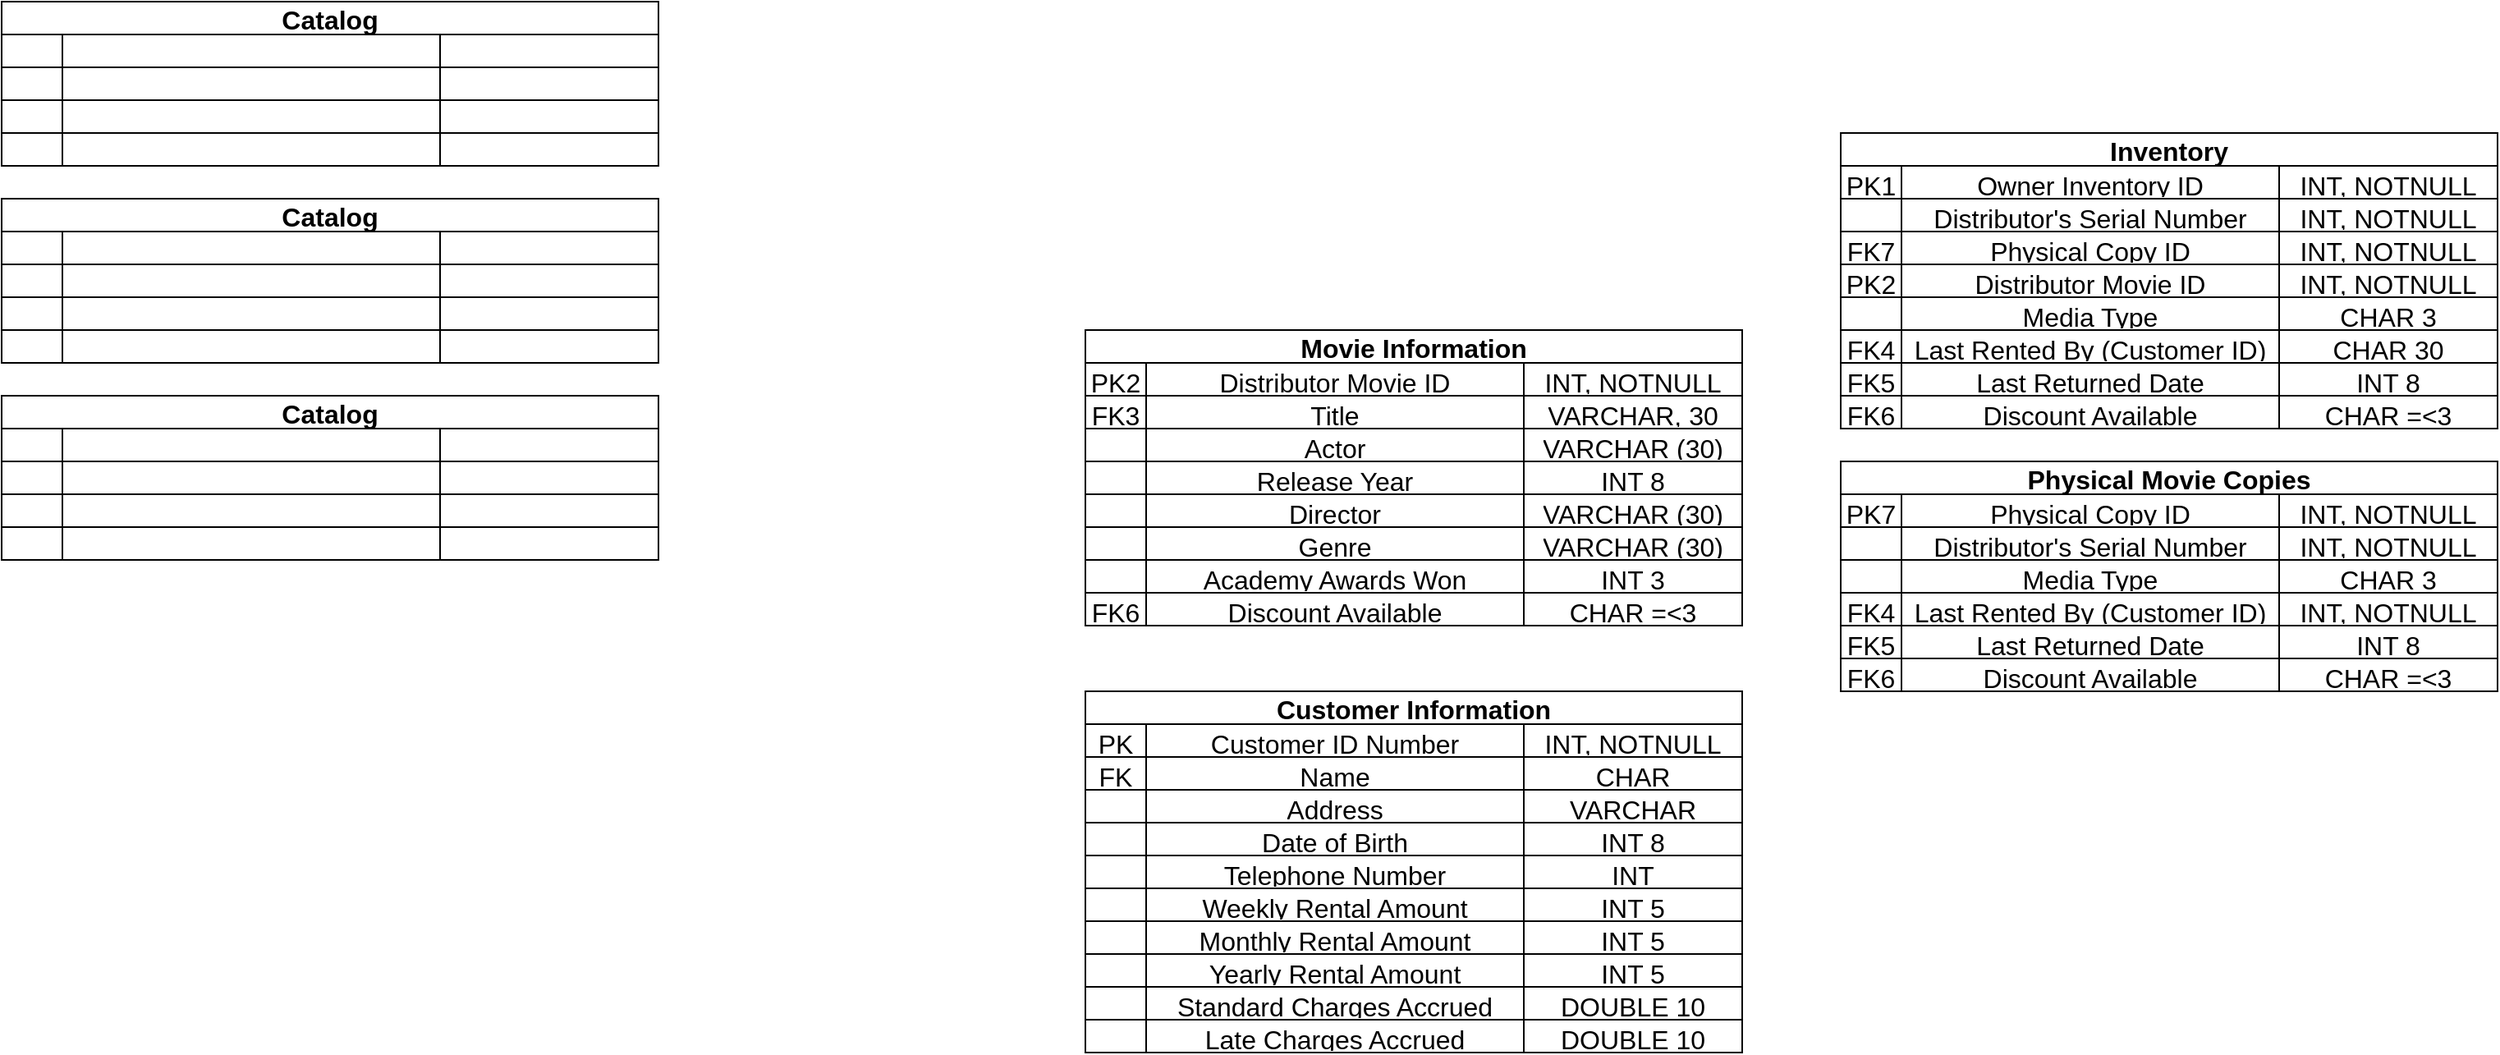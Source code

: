 <mxfile version="21.1.2" type="device">
  <diagram id="R2lEEEUBdFMjLlhIrx00" name="Page-1">
    <mxGraphModel dx="2446" dy="959" grid="1" gridSize="10" guides="1" tooltips="1" connect="1" arrows="1" fold="1" page="0" pageScale="1" pageWidth="850" pageHeight="1100" math="0" shadow="0" extFonts="Permanent Marker^https://fonts.googleapis.com/css?family=Permanent+Marker">
      <root>
        <mxCell id="0" />
        <mxCell id="1" parent="0" />
        <mxCell id="riU8iPJv9kqAU0dxlGaP-57" value="Catalog" style="shape=table;startSize=20;container=1;collapsible=0;childLayout=tableLayout;strokeColor=default;fontSize=16;fontStyle=1" parent="1" vertex="1">
          <mxGeometry x="-1080" y="40" width="400" height="100" as="geometry" />
        </mxCell>
        <mxCell id="riU8iPJv9kqAU0dxlGaP-58" value="" style="shape=tableRow;horizontal=0;startSize=0;swimlaneHead=0;swimlaneBody=0;strokeColor=inherit;top=0;left=0;bottom=0;right=0;collapsible=0;dropTarget=0;fillColor=none;points=[[0,0.5],[1,0.5]];portConstraint=eastwest;fontSize=16;" parent="riU8iPJv9kqAU0dxlGaP-57" vertex="1">
          <mxGeometry y="20" width="400" height="20" as="geometry" />
        </mxCell>
        <mxCell id="riU8iPJv9kqAU0dxlGaP-59" value="" style="shape=partialRectangle;html=1;whiteSpace=wrap;connectable=0;strokeColor=inherit;overflow=hidden;fillColor=none;top=0;left=0;bottom=0;right=0;pointerEvents=1;fontSize=16;" parent="riU8iPJv9kqAU0dxlGaP-58" vertex="1">
          <mxGeometry width="37" height="20" as="geometry">
            <mxRectangle width="37" height="20" as="alternateBounds" />
          </mxGeometry>
        </mxCell>
        <mxCell id="riU8iPJv9kqAU0dxlGaP-60" value="" style="shape=partialRectangle;html=1;whiteSpace=wrap;connectable=0;strokeColor=inherit;overflow=hidden;fillColor=none;top=0;left=0;bottom=0;right=0;pointerEvents=1;fontSize=16;" parent="riU8iPJv9kqAU0dxlGaP-58" vertex="1">
          <mxGeometry x="37" width="230" height="20" as="geometry">
            <mxRectangle width="230" height="20" as="alternateBounds" />
          </mxGeometry>
        </mxCell>
        <mxCell id="riU8iPJv9kqAU0dxlGaP-61" value="" style="shape=partialRectangle;html=1;whiteSpace=wrap;connectable=0;strokeColor=inherit;overflow=hidden;fillColor=none;top=0;left=0;bottom=0;right=0;pointerEvents=1;fontSize=16;" parent="riU8iPJv9kqAU0dxlGaP-58" vertex="1">
          <mxGeometry x="267" width="133" height="20" as="geometry">
            <mxRectangle width="133" height="20" as="alternateBounds" />
          </mxGeometry>
        </mxCell>
        <mxCell id="riU8iPJv9kqAU0dxlGaP-62" value="" style="shape=tableRow;horizontal=0;startSize=0;swimlaneHead=0;swimlaneBody=0;strokeColor=inherit;top=0;left=0;bottom=0;right=0;collapsible=0;dropTarget=0;fillColor=none;points=[[0,0.5],[1,0.5]];portConstraint=eastwest;fontSize=16;" parent="riU8iPJv9kqAU0dxlGaP-57" vertex="1">
          <mxGeometry y="40" width="400" height="20" as="geometry" />
        </mxCell>
        <mxCell id="riU8iPJv9kqAU0dxlGaP-63" value="" style="shape=partialRectangle;html=1;whiteSpace=wrap;connectable=0;strokeColor=inherit;overflow=hidden;fillColor=none;top=0;left=0;bottom=0;right=0;pointerEvents=1;fontSize=16;" parent="riU8iPJv9kqAU0dxlGaP-62" vertex="1">
          <mxGeometry width="37" height="20" as="geometry">
            <mxRectangle width="37" height="20" as="alternateBounds" />
          </mxGeometry>
        </mxCell>
        <mxCell id="riU8iPJv9kqAU0dxlGaP-64" value="" style="shape=partialRectangle;html=1;whiteSpace=wrap;connectable=0;strokeColor=inherit;overflow=hidden;fillColor=none;top=0;left=0;bottom=0;right=0;pointerEvents=1;fontSize=16;" parent="riU8iPJv9kqAU0dxlGaP-62" vertex="1">
          <mxGeometry x="37" width="230" height="20" as="geometry">
            <mxRectangle width="230" height="20" as="alternateBounds" />
          </mxGeometry>
        </mxCell>
        <mxCell id="riU8iPJv9kqAU0dxlGaP-65" value="" style="shape=partialRectangle;html=1;whiteSpace=wrap;connectable=0;strokeColor=inherit;overflow=hidden;fillColor=none;top=0;left=0;bottom=0;right=0;pointerEvents=1;fontSize=16;" parent="riU8iPJv9kqAU0dxlGaP-62" vertex="1">
          <mxGeometry x="267" width="133" height="20" as="geometry">
            <mxRectangle width="133" height="20" as="alternateBounds" />
          </mxGeometry>
        </mxCell>
        <mxCell id="riU8iPJv9kqAU0dxlGaP-66" value="" style="shape=tableRow;horizontal=0;startSize=0;swimlaneHead=0;swimlaneBody=0;strokeColor=inherit;top=0;left=0;bottom=0;right=0;collapsible=0;dropTarget=0;fillColor=none;points=[[0,0.5],[1,0.5]];portConstraint=eastwest;fontSize=16;" parent="riU8iPJv9kqAU0dxlGaP-57" vertex="1">
          <mxGeometry y="60" width="400" height="20" as="geometry" />
        </mxCell>
        <mxCell id="riU8iPJv9kqAU0dxlGaP-67" value="" style="shape=partialRectangle;html=1;whiteSpace=wrap;connectable=0;strokeColor=inherit;overflow=hidden;fillColor=none;top=0;left=0;bottom=0;right=0;pointerEvents=1;fontSize=16;" parent="riU8iPJv9kqAU0dxlGaP-66" vertex="1">
          <mxGeometry width="37" height="20" as="geometry">
            <mxRectangle width="37" height="20" as="alternateBounds" />
          </mxGeometry>
        </mxCell>
        <mxCell id="riU8iPJv9kqAU0dxlGaP-68" value="" style="shape=partialRectangle;html=1;whiteSpace=wrap;connectable=0;strokeColor=inherit;overflow=hidden;fillColor=none;top=0;left=0;bottom=0;right=0;pointerEvents=1;fontSize=16;" parent="riU8iPJv9kqAU0dxlGaP-66" vertex="1">
          <mxGeometry x="37" width="230" height="20" as="geometry">
            <mxRectangle width="230" height="20" as="alternateBounds" />
          </mxGeometry>
        </mxCell>
        <mxCell id="riU8iPJv9kqAU0dxlGaP-69" value="" style="shape=partialRectangle;html=1;whiteSpace=wrap;connectable=0;strokeColor=inherit;overflow=hidden;fillColor=none;top=0;left=0;bottom=0;right=0;pointerEvents=1;fontSize=16;" parent="riU8iPJv9kqAU0dxlGaP-66" vertex="1">
          <mxGeometry x="267" width="133" height="20" as="geometry">
            <mxRectangle width="133" height="20" as="alternateBounds" />
          </mxGeometry>
        </mxCell>
        <mxCell id="riU8iPJv9kqAU0dxlGaP-82" style="shape=tableRow;horizontal=0;startSize=0;swimlaneHead=0;swimlaneBody=0;strokeColor=inherit;top=0;left=0;bottom=0;right=0;collapsible=0;dropTarget=0;fillColor=none;points=[[0,0.5],[1,0.5]];portConstraint=eastwest;fontSize=16;" parent="riU8iPJv9kqAU0dxlGaP-57" vertex="1">
          <mxGeometry y="80" width="400" height="20" as="geometry" />
        </mxCell>
        <mxCell id="riU8iPJv9kqAU0dxlGaP-83" value="" style="shape=partialRectangle;html=1;whiteSpace=wrap;connectable=0;strokeColor=inherit;overflow=hidden;fillColor=none;top=0;left=0;bottom=0;right=0;pointerEvents=1;fontSize=16;" parent="riU8iPJv9kqAU0dxlGaP-82" vertex="1">
          <mxGeometry width="37" height="20" as="geometry">
            <mxRectangle width="37" height="20" as="alternateBounds" />
          </mxGeometry>
        </mxCell>
        <mxCell id="riU8iPJv9kqAU0dxlGaP-84" value="" style="shape=partialRectangle;html=1;whiteSpace=wrap;connectable=0;strokeColor=inherit;overflow=hidden;fillColor=none;top=0;left=0;bottom=0;right=0;pointerEvents=1;fontSize=16;align=center;" parent="riU8iPJv9kqAU0dxlGaP-82" vertex="1">
          <mxGeometry x="37" width="230" height="20" as="geometry">
            <mxRectangle width="230" height="20" as="alternateBounds" />
          </mxGeometry>
        </mxCell>
        <mxCell id="riU8iPJv9kqAU0dxlGaP-85" value="" style="shape=partialRectangle;html=1;whiteSpace=wrap;connectable=0;strokeColor=inherit;overflow=hidden;fillColor=none;top=0;left=0;bottom=0;right=0;pointerEvents=1;fontSize=16;" parent="riU8iPJv9kqAU0dxlGaP-82" vertex="1">
          <mxGeometry x="267" width="133" height="20" as="geometry">
            <mxRectangle width="133" height="20" as="alternateBounds" />
          </mxGeometry>
        </mxCell>
        <mxCell id="riU8iPJv9kqAU0dxlGaP-119" value="Inventory" style="shape=table;startSize=20;container=1;collapsible=0;childLayout=tableLayout;strokeColor=default;fontSize=16;fontStyle=1" parent="1" vertex="1">
          <mxGeometry x="40" width="400" height="180" as="geometry" />
        </mxCell>
        <mxCell id="riU8iPJv9kqAU0dxlGaP-148" value="" style="shape=tableRow;horizontal=0;startSize=0;swimlaneHead=0;swimlaneBody=0;strokeColor=inherit;top=0;left=0;bottom=0;right=0;collapsible=0;dropTarget=0;fillColor=none;points=[[0,0.5],[1,0.5]];portConstraint=eastwest;fontSize=16;" parent="riU8iPJv9kqAU0dxlGaP-119" vertex="1">
          <mxGeometry y="20" width="400" height="20" as="geometry" />
        </mxCell>
        <mxCell id="riU8iPJv9kqAU0dxlGaP-149" value="&lt;font style=&quot;&quot;&gt;&lt;font style=&quot;font-size: 16px;&quot;&gt;PK1&lt;/font&gt;&lt;br&gt;&lt;/font&gt;" style="shape=partialRectangle;html=1;whiteSpace=wrap;connectable=0;strokeColor=inherit;overflow=hidden;fillColor=none;top=0;left=0;bottom=0;right=0;pointerEvents=1;fontSize=16;" parent="riU8iPJv9kqAU0dxlGaP-148" vertex="1">
          <mxGeometry width="37" height="20" as="geometry">
            <mxRectangle width="37" height="20" as="alternateBounds" />
          </mxGeometry>
        </mxCell>
        <mxCell id="riU8iPJv9kqAU0dxlGaP-150" value="&lt;font style=&quot;font-size: 16px;&quot;&gt;Owner Inventory ID&lt;/font&gt;" style="shape=partialRectangle;html=1;whiteSpace=wrap;connectable=0;strokeColor=inherit;overflow=hidden;fillColor=none;top=0;left=0;bottom=0;right=0;pointerEvents=1;fontSize=16;" parent="riU8iPJv9kqAU0dxlGaP-148" vertex="1">
          <mxGeometry x="37" width="230" height="20" as="geometry">
            <mxRectangle width="230" height="20" as="alternateBounds" />
          </mxGeometry>
        </mxCell>
        <mxCell id="riU8iPJv9kqAU0dxlGaP-151" value="INT, NOTNULL" style="shape=partialRectangle;html=1;whiteSpace=wrap;connectable=0;strokeColor=inherit;overflow=hidden;fillColor=none;top=0;left=0;bottom=0;right=0;pointerEvents=1;fontSize=16;" parent="riU8iPJv9kqAU0dxlGaP-148" vertex="1">
          <mxGeometry x="267" width="133" height="20" as="geometry">
            <mxRectangle width="133" height="20" as="alternateBounds" />
          </mxGeometry>
        </mxCell>
        <mxCell id="riU8iPJv9kqAU0dxlGaP-144" value="" style="shape=tableRow;horizontal=0;startSize=0;swimlaneHead=0;swimlaneBody=0;strokeColor=inherit;top=0;left=0;bottom=0;right=0;collapsible=0;dropTarget=0;fillColor=none;points=[[0,0.5],[1,0.5]];portConstraint=eastwest;fontSize=16;" parent="riU8iPJv9kqAU0dxlGaP-119" vertex="1">
          <mxGeometry y="40" width="400" height="20" as="geometry" />
        </mxCell>
        <mxCell id="riU8iPJv9kqAU0dxlGaP-145" value="" style="shape=partialRectangle;html=1;whiteSpace=wrap;connectable=0;strokeColor=inherit;overflow=hidden;fillColor=none;top=0;left=0;bottom=0;right=0;pointerEvents=1;fontSize=16;" parent="riU8iPJv9kqAU0dxlGaP-144" vertex="1">
          <mxGeometry width="37" height="20" as="geometry">
            <mxRectangle width="37" height="20" as="alternateBounds" />
          </mxGeometry>
        </mxCell>
        <mxCell id="riU8iPJv9kqAU0dxlGaP-146" value="Distributor&#39;s Serial Number" style="shape=partialRectangle;html=1;whiteSpace=wrap;connectable=0;strokeColor=inherit;overflow=hidden;fillColor=none;top=0;left=0;bottom=0;right=0;pointerEvents=1;fontSize=16;" parent="riU8iPJv9kqAU0dxlGaP-144" vertex="1">
          <mxGeometry x="37" width="230" height="20" as="geometry">
            <mxRectangle width="230" height="20" as="alternateBounds" />
          </mxGeometry>
        </mxCell>
        <mxCell id="riU8iPJv9kqAU0dxlGaP-147" value="INT, NOTNULL" style="shape=partialRectangle;html=1;whiteSpace=wrap;connectable=0;strokeColor=inherit;overflow=hidden;fillColor=none;top=0;left=0;bottom=0;right=0;pointerEvents=1;fontSize=16;" parent="riU8iPJv9kqAU0dxlGaP-144" vertex="1">
          <mxGeometry x="267" width="133" height="20" as="geometry">
            <mxRectangle width="133" height="20" as="alternateBounds" />
          </mxGeometry>
        </mxCell>
        <mxCell id="riU8iPJv9kqAU0dxlGaP-140" value="" style="shape=tableRow;horizontal=0;startSize=0;swimlaneHead=0;swimlaneBody=0;strokeColor=inherit;top=0;left=0;bottom=0;right=0;collapsible=0;dropTarget=0;fillColor=none;points=[[0,0.5],[1,0.5]];portConstraint=eastwest;fontSize=16;" parent="riU8iPJv9kqAU0dxlGaP-119" vertex="1">
          <mxGeometry y="60" width="400" height="20" as="geometry" />
        </mxCell>
        <mxCell id="riU8iPJv9kqAU0dxlGaP-141" value="FK7" style="shape=partialRectangle;html=1;whiteSpace=wrap;connectable=0;strokeColor=inherit;overflow=hidden;fillColor=none;top=0;left=0;bottom=0;right=0;pointerEvents=1;fontSize=16;" parent="riU8iPJv9kqAU0dxlGaP-140" vertex="1">
          <mxGeometry width="37" height="20" as="geometry">
            <mxRectangle width="37" height="20" as="alternateBounds" />
          </mxGeometry>
        </mxCell>
        <mxCell id="riU8iPJv9kqAU0dxlGaP-142" value="Physical Copy ID" style="shape=partialRectangle;html=1;whiteSpace=wrap;connectable=0;strokeColor=inherit;overflow=hidden;fillColor=none;top=0;left=0;bottom=0;right=0;pointerEvents=1;fontSize=16;" parent="riU8iPJv9kqAU0dxlGaP-140" vertex="1">
          <mxGeometry x="37" width="230" height="20" as="geometry">
            <mxRectangle width="230" height="20" as="alternateBounds" />
          </mxGeometry>
        </mxCell>
        <mxCell id="riU8iPJv9kqAU0dxlGaP-143" value="INT, NOTNULL" style="shape=partialRectangle;html=1;whiteSpace=wrap;connectable=0;strokeColor=inherit;overflow=hidden;fillColor=none;top=0;left=0;bottom=0;right=0;pointerEvents=1;fontSize=16;" parent="riU8iPJv9kqAU0dxlGaP-140" vertex="1">
          <mxGeometry x="267" width="133" height="20" as="geometry">
            <mxRectangle width="133" height="20" as="alternateBounds" />
          </mxGeometry>
        </mxCell>
        <mxCell id="riU8iPJv9kqAU0dxlGaP-120" value="" style="shape=tableRow;horizontal=0;startSize=0;swimlaneHead=0;swimlaneBody=0;strokeColor=inherit;top=0;left=0;bottom=0;right=0;collapsible=0;dropTarget=0;fillColor=none;points=[[0,0.5],[1,0.5]];portConstraint=eastwest;fontSize=16;" parent="riU8iPJv9kqAU0dxlGaP-119" vertex="1">
          <mxGeometry y="80" width="400" height="20" as="geometry" />
        </mxCell>
        <mxCell id="riU8iPJv9kqAU0dxlGaP-121" value="PK2" style="shape=partialRectangle;html=1;whiteSpace=wrap;connectable=0;strokeColor=inherit;overflow=hidden;fillColor=none;top=0;left=0;bottom=0;right=0;pointerEvents=1;fontSize=16;" parent="riU8iPJv9kqAU0dxlGaP-120" vertex="1">
          <mxGeometry width="37" height="20" as="geometry">
            <mxRectangle width="37" height="20" as="alternateBounds" />
          </mxGeometry>
        </mxCell>
        <mxCell id="riU8iPJv9kqAU0dxlGaP-122" value="Distributor Movie ID" style="shape=partialRectangle;html=1;whiteSpace=wrap;connectable=0;strokeColor=inherit;overflow=hidden;fillColor=none;top=0;left=0;bottom=0;right=0;pointerEvents=1;fontSize=16;" parent="riU8iPJv9kqAU0dxlGaP-120" vertex="1">
          <mxGeometry x="37" width="230" height="20" as="geometry">
            <mxRectangle width="230" height="20" as="alternateBounds" />
          </mxGeometry>
        </mxCell>
        <mxCell id="riU8iPJv9kqAU0dxlGaP-123" value="INT, NOTNULL" style="shape=partialRectangle;html=1;whiteSpace=wrap;connectable=0;strokeColor=inherit;overflow=hidden;fillColor=none;top=0;left=0;bottom=0;right=0;pointerEvents=1;fontSize=16;" parent="riU8iPJv9kqAU0dxlGaP-120" vertex="1">
          <mxGeometry x="267" width="133" height="20" as="geometry">
            <mxRectangle width="133" height="20" as="alternateBounds" />
          </mxGeometry>
        </mxCell>
        <mxCell id="riU8iPJv9kqAU0dxlGaP-124" value="" style="shape=tableRow;horizontal=0;startSize=0;swimlaneHead=0;swimlaneBody=0;strokeColor=inherit;top=0;left=0;bottom=0;right=0;collapsible=0;dropTarget=0;fillColor=none;points=[[0,0.5],[1,0.5]];portConstraint=eastwest;fontSize=16;" parent="riU8iPJv9kqAU0dxlGaP-119" vertex="1">
          <mxGeometry y="100" width="400" height="20" as="geometry" />
        </mxCell>
        <mxCell id="riU8iPJv9kqAU0dxlGaP-125" value="" style="shape=partialRectangle;html=1;whiteSpace=wrap;connectable=0;strokeColor=inherit;overflow=hidden;fillColor=none;top=0;left=0;bottom=0;right=0;pointerEvents=1;fontSize=16;" parent="riU8iPJv9kqAU0dxlGaP-124" vertex="1">
          <mxGeometry width="37" height="20" as="geometry">
            <mxRectangle width="37" height="20" as="alternateBounds" />
          </mxGeometry>
        </mxCell>
        <mxCell id="riU8iPJv9kqAU0dxlGaP-126" value="Media Type" style="shape=partialRectangle;html=1;whiteSpace=wrap;connectable=0;strokeColor=inherit;overflow=hidden;fillColor=none;top=0;left=0;bottom=0;right=0;pointerEvents=1;fontSize=16;" parent="riU8iPJv9kqAU0dxlGaP-124" vertex="1">
          <mxGeometry x="37" width="230" height="20" as="geometry">
            <mxRectangle width="230" height="20" as="alternateBounds" />
          </mxGeometry>
        </mxCell>
        <mxCell id="riU8iPJv9kqAU0dxlGaP-127" value="CHAR 3" style="shape=partialRectangle;html=1;whiteSpace=wrap;connectable=0;strokeColor=inherit;overflow=hidden;fillColor=none;top=0;left=0;bottom=0;right=0;pointerEvents=1;fontSize=16;" parent="riU8iPJv9kqAU0dxlGaP-124" vertex="1">
          <mxGeometry x="267" width="133" height="20" as="geometry">
            <mxRectangle width="133" height="20" as="alternateBounds" />
          </mxGeometry>
        </mxCell>
        <mxCell id="riU8iPJv9kqAU0dxlGaP-128" value="" style="shape=tableRow;horizontal=0;startSize=0;swimlaneHead=0;swimlaneBody=0;strokeColor=inherit;top=0;left=0;bottom=0;right=0;collapsible=0;dropTarget=0;fillColor=none;points=[[0,0.5],[1,0.5]];portConstraint=eastwest;fontSize=16;" parent="riU8iPJv9kqAU0dxlGaP-119" vertex="1">
          <mxGeometry y="120" width="400" height="20" as="geometry" />
        </mxCell>
        <mxCell id="riU8iPJv9kqAU0dxlGaP-129" value="FK4" style="shape=partialRectangle;html=1;whiteSpace=wrap;connectable=0;strokeColor=inherit;overflow=hidden;fillColor=none;top=0;left=0;bottom=0;right=0;pointerEvents=1;fontSize=16;" parent="riU8iPJv9kqAU0dxlGaP-128" vertex="1">
          <mxGeometry width="37" height="20" as="geometry">
            <mxRectangle width="37" height="20" as="alternateBounds" />
          </mxGeometry>
        </mxCell>
        <mxCell id="riU8iPJv9kqAU0dxlGaP-130" value="Last Rented By (Customer ID)" style="shape=partialRectangle;html=1;whiteSpace=wrap;connectable=0;strokeColor=inherit;overflow=hidden;fillColor=none;top=0;left=0;bottom=0;right=0;pointerEvents=1;fontSize=16;" parent="riU8iPJv9kqAU0dxlGaP-128" vertex="1">
          <mxGeometry x="37" width="230" height="20" as="geometry">
            <mxRectangle width="230" height="20" as="alternateBounds" />
          </mxGeometry>
        </mxCell>
        <mxCell id="riU8iPJv9kqAU0dxlGaP-131" value="CHAR 30" style="shape=partialRectangle;html=1;whiteSpace=wrap;connectable=0;strokeColor=inherit;overflow=hidden;fillColor=none;top=0;left=0;bottom=0;right=0;pointerEvents=1;fontSize=16;" parent="riU8iPJv9kqAU0dxlGaP-128" vertex="1">
          <mxGeometry x="267" width="133" height="20" as="geometry">
            <mxRectangle width="133" height="20" as="alternateBounds" />
          </mxGeometry>
        </mxCell>
        <mxCell id="riU8iPJv9kqAU0dxlGaP-132" style="shape=tableRow;horizontal=0;startSize=0;swimlaneHead=0;swimlaneBody=0;strokeColor=inherit;top=0;left=0;bottom=0;right=0;collapsible=0;dropTarget=0;fillColor=none;points=[[0,0.5],[1,0.5]];portConstraint=eastwest;fontSize=16;" parent="riU8iPJv9kqAU0dxlGaP-119" vertex="1">
          <mxGeometry y="140" width="400" height="20" as="geometry" />
        </mxCell>
        <mxCell id="riU8iPJv9kqAU0dxlGaP-133" value="FK5" style="shape=partialRectangle;html=1;whiteSpace=wrap;connectable=0;strokeColor=inherit;overflow=hidden;fillColor=none;top=0;left=0;bottom=0;right=0;pointerEvents=1;fontSize=16;" parent="riU8iPJv9kqAU0dxlGaP-132" vertex="1">
          <mxGeometry width="37" height="20" as="geometry">
            <mxRectangle width="37" height="20" as="alternateBounds" />
          </mxGeometry>
        </mxCell>
        <mxCell id="riU8iPJv9kqAU0dxlGaP-134" value="Last Returned Date" style="shape=partialRectangle;html=1;whiteSpace=wrap;connectable=0;strokeColor=inherit;overflow=hidden;fillColor=none;top=0;left=0;bottom=0;right=0;pointerEvents=1;fontSize=16;align=center;" parent="riU8iPJv9kqAU0dxlGaP-132" vertex="1">
          <mxGeometry x="37" width="230" height="20" as="geometry">
            <mxRectangle width="230" height="20" as="alternateBounds" />
          </mxGeometry>
        </mxCell>
        <mxCell id="riU8iPJv9kqAU0dxlGaP-135" value="INT 8" style="shape=partialRectangle;html=1;whiteSpace=wrap;connectable=0;strokeColor=inherit;overflow=hidden;fillColor=none;top=0;left=0;bottom=0;right=0;pointerEvents=1;fontSize=16;" parent="riU8iPJv9kqAU0dxlGaP-132" vertex="1">
          <mxGeometry x="267" width="133" height="20" as="geometry">
            <mxRectangle width="133" height="20" as="alternateBounds" />
          </mxGeometry>
        </mxCell>
        <mxCell id="0vUhmza2sdWzEaLaUdlw-2" style="shape=tableRow;horizontal=0;startSize=0;swimlaneHead=0;swimlaneBody=0;strokeColor=inherit;top=0;left=0;bottom=0;right=0;collapsible=0;dropTarget=0;fillColor=none;points=[[0,0.5],[1,0.5]];portConstraint=eastwest;fontSize=16;" parent="riU8iPJv9kqAU0dxlGaP-119" vertex="1">
          <mxGeometry y="160" width="400" height="20" as="geometry" />
        </mxCell>
        <mxCell id="0vUhmza2sdWzEaLaUdlw-3" value="FK6" style="shape=partialRectangle;html=1;whiteSpace=wrap;connectable=0;strokeColor=inherit;overflow=hidden;fillColor=none;top=0;left=0;bottom=0;right=0;pointerEvents=1;fontSize=16;" parent="0vUhmza2sdWzEaLaUdlw-2" vertex="1">
          <mxGeometry width="37" height="20" as="geometry">
            <mxRectangle width="37" height="20" as="alternateBounds" />
          </mxGeometry>
        </mxCell>
        <mxCell id="0vUhmza2sdWzEaLaUdlw-4" value="Discount Available" style="shape=partialRectangle;html=1;whiteSpace=wrap;connectable=0;strokeColor=inherit;overflow=hidden;fillColor=none;top=0;left=0;bottom=0;right=0;pointerEvents=1;fontSize=16;align=center;" parent="0vUhmza2sdWzEaLaUdlw-2" vertex="1">
          <mxGeometry x="37" width="230" height="20" as="geometry">
            <mxRectangle width="230" height="20" as="alternateBounds" />
          </mxGeometry>
        </mxCell>
        <mxCell id="0vUhmza2sdWzEaLaUdlw-5" value="CHAR =&amp;lt;3" style="shape=partialRectangle;html=1;whiteSpace=wrap;connectable=0;strokeColor=inherit;overflow=hidden;fillColor=none;top=0;left=0;bottom=0;right=0;pointerEvents=1;fontSize=16;" parent="0vUhmza2sdWzEaLaUdlw-2" vertex="1">
          <mxGeometry x="267" width="133" height="20" as="geometry">
            <mxRectangle width="133" height="20" as="alternateBounds" />
          </mxGeometry>
        </mxCell>
        <mxCell id="0vUhmza2sdWzEaLaUdlw-6" value="Physical Movie Copies" style="shape=table;startSize=20;container=1;collapsible=0;childLayout=tableLayout;strokeColor=default;fontSize=16;fontStyle=1" parent="1" vertex="1">
          <mxGeometry x="40" y="200" width="400" height="140" as="geometry" />
        </mxCell>
        <mxCell id="0vUhmza2sdWzEaLaUdlw-7" value="" style="shape=tableRow;horizontal=0;startSize=0;swimlaneHead=0;swimlaneBody=0;strokeColor=inherit;top=0;left=0;bottom=0;right=0;collapsible=0;dropTarget=0;fillColor=none;points=[[0,0.5],[1,0.5]];portConstraint=eastwest;fontSize=16;" parent="0vUhmza2sdWzEaLaUdlw-6" vertex="1">
          <mxGeometry y="20" width="400" height="20" as="geometry" />
        </mxCell>
        <mxCell id="0vUhmza2sdWzEaLaUdlw-8" value="&lt;font style=&quot;&quot;&gt;PK7&lt;br&gt;&lt;/font&gt;" style="shape=partialRectangle;html=1;whiteSpace=wrap;connectable=0;strokeColor=inherit;overflow=hidden;fillColor=none;top=0;left=0;bottom=0;right=0;pointerEvents=1;fontSize=16;" parent="0vUhmza2sdWzEaLaUdlw-7" vertex="1">
          <mxGeometry width="37" height="20" as="geometry">
            <mxRectangle width="37" height="20" as="alternateBounds" />
          </mxGeometry>
        </mxCell>
        <mxCell id="0vUhmza2sdWzEaLaUdlw-9" value="Physical Copy ID" style="shape=partialRectangle;html=1;whiteSpace=wrap;connectable=0;strokeColor=inherit;overflow=hidden;fillColor=none;top=0;left=0;bottom=0;right=0;pointerEvents=1;fontSize=16;" parent="0vUhmza2sdWzEaLaUdlw-7" vertex="1">
          <mxGeometry x="37" width="230" height="20" as="geometry">
            <mxRectangle width="230" height="20" as="alternateBounds" />
          </mxGeometry>
        </mxCell>
        <mxCell id="0vUhmza2sdWzEaLaUdlw-10" value="INT, NOTNULL" style="shape=partialRectangle;html=1;whiteSpace=wrap;connectable=0;strokeColor=inherit;overflow=hidden;fillColor=none;top=0;left=0;bottom=0;right=0;pointerEvents=1;fontSize=16;" parent="0vUhmza2sdWzEaLaUdlw-7" vertex="1">
          <mxGeometry x="267" width="133" height="20" as="geometry">
            <mxRectangle width="133" height="20" as="alternateBounds" />
          </mxGeometry>
        </mxCell>
        <mxCell id="0vUhmza2sdWzEaLaUdlw-11" value="" style="shape=tableRow;horizontal=0;startSize=0;swimlaneHead=0;swimlaneBody=0;strokeColor=inherit;top=0;left=0;bottom=0;right=0;collapsible=0;dropTarget=0;fillColor=none;points=[[0,0.5],[1,0.5]];portConstraint=eastwest;fontSize=16;" parent="0vUhmza2sdWzEaLaUdlw-6" vertex="1">
          <mxGeometry y="40" width="400" height="20" as="geometry" />
        </mxCell>
        <mxCell id="0vUhmza2sdWzEaLaUdlw-12" value="" style="shape=partialRectangle;html=1;whiteSpace=wrap;connectable=0;strokeColor=inherit;overflow=hidden;fillColor=none;top=0;left=0;bottom=0;right=0;pointerEvents=1;fontSize=16;" parent="0vUhmza2sdWzEaLaUdlw-11" vertex="1">
          <mxGeometry width="37" height="20" as="geometry">
            <mxRectangle width="37" height="20" as="alternateBounds" />
          </mxGeometry>
        </mxCell>
        <mxCell id="0vUhmza2sdWzEaLaUdlw-13" value="Distributor&#39;s Serial Number" style="shape=partialRectangle;html=1;whiteSpace=wrap;connectable=0;strokeColor=inherit;overflow=hidden;fillColor=none;top=0;left=0;bottom=0;right=0;pointerEvents=1;fontSize=16;" parent="0vUhmza2sdWzEaLaUdlw-11" vertex="1">
          <mxGeometry x="37" width="230" height="20" as="geometry">
            <mxRectangle width="230" height="20" as="alternateBounds" />
          </mxGeometry>
        </mxCell>
        <mxCell id="0vUhmza2sdWzEaLaUdlw-14" value="INT, NOTNULL" style="shape=partialRectangle;html=1;whiteSpace=wrap;connectable=0;strokeColor=inherit;overflow=hidden;fillColor=none;top=0;left=0;bottom=0;right=0;pointerEvents=1;fontSize=16;" parent="0vUhmza2sdWzEaLaUdlw-11" vertex="1">
          <mxGeometry x="267" width="133" height="20" as="geometry">
            <mxRectangle width="133" height="20" as="alternateBounds" />
          </mxGeometry>
        </mxCell>
        <mxCell id="0vUhmza2sdWzEaLaUdlw-15" value="" style="shape=tableRow;horizontal=0;startSize=0;swimlaneHead=0;swimlaneBody=0;strokeColor=inherit;top=0;left=0;bottom=0;right=0;collapsible=0;dropTarget=0;fillColor=none;points=[[0,0.5],[1,0.5]];portConstraint=eastwest;fontSize=16;" parent="0vUhmza2sdWzEaLaUdlw-6" vertex="1">
          <mxGeometry y="60" width="400" height="20" as="geometry" />
        </mxCell>
        <mxCell id="0vUhmza2sdWzEaLaUdlw-16" value="" style="shape=partialRectangle;html=1;whiteSpace=wrap;connectable=0;strokeColor=inherit;overflow=hidden;fillColor=none;top=0;left=0;bottom=0;right=0;pointerEvents=1;fontSize=16;" parent="0vUhmza2sdWzEaLaUdlw-15" vertex="1">
          <mxGeometry width="37" height="20" as="geometry">
            <mxRectangle width="37" height="20" as="alternateBounds" />
          </mxGeometry>
        </mxCell>
        <mxCell id="0vUhmza2sdWzEaLaUdlw-17" value="Media Type" style="shape=partialRectangle;html=1;whiteSpace=wrap;connectable=0;strokeColor=inherit;overflow=hidden;fillColor=none;top=0;left=0;bottom=0;right=0;pointerEvents=1;fontSize=16;" parent="0vUhmza2sdWzEaLaUdlw-15" vertex="1">
          <mxGeometry x="37" width="230" height="20" as="geometry">
            <mxRectangle width="230" height="20" as="alternateBounds" />
          </mxGeometry>
        </mxCell>
        <mxCell id="0vUhmza2sdWzEaLaUdlw-18" value="CHAR 3" style="shape=partialRectangle;html=1;whiteSpace=wrap;connectable=0;strokeColor=inherit;overflow=hidden;fillColor=none;top=0;left=0;bottom=0;right=0;pointerEvents=1;fontSize=16;" parent="0vUhmza2sdWzEaLaUdlw-15" vertex="1">
          <mxGeometry x="267" width="133" height="20" as="geometry">
            <mxRectangle width="133" height="20" as="alternateBounds" />
          </mxGeometry>
        </mxCell>
        <mxCell id="0vUhmza2sdWzEaLaUdlw-19" style="shape=tableRow;horizontal=0;startSize=0;swimlaneHead=0;swimlaneBody=0;strokeColor=inherit;top=0;left=0;bottom=0;right=0;collapsible=0;dropTarget=0;fillColor=none;points=[[0,0.5],[1,0.5]];portConstraint=eastwest;fontSize=16;" parent="0vUhmza2sdWzEaLaUdlw-6" vertex="1">
          <mxGeometry y="80" width="400" height="20" as="geometry" />
        </mxCell>
        <mxCell id="0vUhmza2sdWzEaLaUdlw-20" value="FK4" style="shape=partialRectangle;html=1;whiteSpace=wrap;connectable=0;strokeColor=inherit;overflow=hidden;fillColor=none;top=0;left=0;bottom=0;right=0;pointerEvents=1;fontSize=16;" parent="0vUhmza2sdWzEaLaUdlw-19" vertex="1">
          <mxGeometry width="37" height="20" as="geometry">
            <mxRectangle width="37" height="20" as="alternateBounds" />
          </mxGeometry>
        </mxCell>
        <mxCell id="0vUhmza2sdWzEaLaUdlw-21" value="Last Rented By (Customer ID)" style="shape=partialRectangle;html=1;whiteSpace=wrap;connectable=0;strokeColor=inherit;overflow=hidden;fillColor=none;top=0;left=0;bottom=0;right=0;pointerEvents=1;fontSize=16;align=center;" parent="0vUhmza2sdWzEaLaUdlw-19" vertex="1">
          <mxGeometry x="37" width="230" height="20" as="geometry">
            <mxRectangle width="230" height="20" as="alternateBounds" />
          </mxGeometry>
        </mxCell>
        <mxCell id="0vUhmza2sdWzEaLaUdlw-22" value="INT, NOTNULL" style="shape=partialRectangle;html=1;whiteSpace=wrap;connectable=0;strokeColor=inherit;overflow=hidden;fillColor=none;top=0;left=0;bottom=0;right=0;pointerEvents=1;fontSize=16;" parent="0vUhmza2sdWzEaLaUdlw-19" vertex="1">
          <mxGeometry x="267" width="133" height="20" as="geometry">
            <mxRectangle width="133" height="20" as="alternateBounds" />
          </mxGeometry>
        </mxCell>
        <mxCell id="0vUhmza2sdWzEaLaUdlw-23" value="" style="shape=tableRow;horizontal=0;startSize=0;swimlaneHead=0;swimlaneBody=0;strokeColor=inherit;top=0;left=0;bottom=0;right=0;collapsible=0;dropTarget=0;fillColor=none;points=[[0,0.5],[1,0.5]];portConstraint=eastwest;fontSize=16;" parent="0vUhmza2sdWzEaLaUdlw-6" vertex="1">
          <mxGeometry y="100" width="400" height="20" as="geometry" />
        </mxCell>
        <mxCell id="0vUhmza2sdWzEaLaUdlw-24" value="FK5" style="shape=partialRectangle;html=1;whiteSpace=wrap;connectable=0;strokeColor=inherit;overflow=hidden;fillColor=none;top=0;left=0;bottom=0;right=0;pointerEvents=1;fontSize=16;" parent="0vUhmza2sdWzEaLaUdlw-23" vertex="1">
          <mxGeometry width="37" height="20" as="geometry">
            <mxRectangle width="37" height="20" as="alternateBounds" />
          </mxGeometry>
        </mxCell>
        <mxCell id="0vUhmza2sdWzEaLaUdlw-25" value="Last Returned Date" style="shape=partialRectangle;html=1;whiteSpace=wrap;connectable=0;strokeColor=inherit;overflow=hidden;fillColor=none;top=0;left=0;bottom=0;right=0;pointerEvents=1;fontSize=16;" parent="0vUhmza2sdWzEaLaUdlw-23" vertex="1">
          <mxGeometry x="37" width="230" height="20" as="geometry">
            <mxRectangle width="230" height="20" as="alternateBounds" />
          </mxGeometry>
        </mxCell>
        <mxCell id="0vUhmza2sdWzEaLaUdlw-26" value="INT 8" style="shape=partialRectangle;html=1;whiteSpace=wrap;connectable=0;strokeColor=inherit;overflow=hidden;fillColor=none;top=0;left=0;bottom=0;right=0;pointerEvents=1;fontSize=16;" parent="0vUhmza2sdWzEaLaUdlw-23" vertex="1">
          <mxGeometry x="267" width="133" height="20" as="geometry">
            <mxRectangle width="133" height="20" as="alternateBounds" />
          </mxGeometry>
        </mxCell>
        <mxCell id="0vUhmza2sdWzEaLaUdlw-27" value="" style="shape=tableRow;horizontal=0;startSize=0;swimlaneHead=0;swimlaneBody=0;strokeColor=inherit;top=0;left=0;bottom=0;right=0;collapsible=0;dropTarget=0;fillColor=none;points=[[0,0.5],[1,0.5]];portConstraint=eastwest;fontSize=16;" parent="0vUhmza2sdWzEaLaUdlw-6" vertex="1">
          <mxGeometry y="120" width="400" height="20" as="geometry" />
        </mxCell>
        <mxCell id="0vUhmza2sdWzEaLaUdlw-28" value="FK6" style="shape=partialRectangle;html=1;whiteSpace=wrap;connectable=0;strokeColor=inherit;overflow=hidden;fillColor=none;top=0;left=0;bottom=0;right=0;pointerEvents=1;fontSize=16;" parent="0vUhmza2sdWzEaLaUdlw-27" vertex="1">
          <mxGeometry width="37" height="20" as="geometry">
            <mxRectangle width="37" height="20" as="alternateBounds" />
          </mxGeometry>
        </mxCell>
        <mxCell id="0vUhmza2sdWzEaLaUdlw-29" value="Discount Available" style="shape=partialRectangle;html=1;whiteSpace=wrap;connectable=0;strokeColor=inherit;overflow=hidden;fillColor=none;top=0;left=0;bottom=0;right=0;pointerEvents=1;fontSize=16;" parent="0vUhmza2sdWzEaLaUdlw-27" vertex="1">
          <mxGeometry x="37" width="230" height="20" as="geometry">
            <mxRectangle width="230" height="20" as="alternateBounds" />
          </mxGeometry>
        </mxCell>
        <mxCell id="0vUhmza2sdWzEaLaUdlw-30" value="CHAR =&amp;lt;3" style="shape=partialRectangle;html=1;whiteSpace=wrap;connectable=0;strokeColor=inherit;overflow=hidden;fillColor=none;top=0;left=0;bottom=0;right=0;pointerEvents=1;fontSize=16;" parent="0vUhmza2sdWzEaLaUdlw-27" vertex="1">
          <mxGeometry x="267" width="133" height="20" as="geometry">
            <mxRectangle width="133" height="20" as="alternateBounds" />
          </mxGeometry>
        </mxCell>
        <mxCell id="0vUhmza2sdWzEaLaUdlw-43" value="Movie Information" style="shape=table;startSize=20;container=1;collapsible=0;childLayout=tableLayout;strokeColor=default;fontSize=16;fontStyle=1" parent="1" vertex="1">
          <mxGeometry x="-420" y="120" width="400" height="180" as="geometry" />
        </mxCell>
        <mxCell id="0vUhmza2sdWzEaLaUdlw-44" value="" style="shape=tableRow;horizontal=0;startSize=0;swimlaneHead=0;swimlaneBody=0;strokeColor=inherit;top=0;left=0;bottom=0;right=0;collapsible=0;dropTarget=0;fillColor=none;points=[[0,0.5],[1,0.5]];portConstraint=eastwest;fontSize=16;" parent="0vUhmza2sdWzEaLaUdlw-43" vertex="1">
          <mxGeometry y="20" width="400" height="20" as="geometry" />
        </mxCell>
        <mxCell id="0vUhmza2sdWzEaLaUdlw-45" value="PK2" style="shape=partialRectangle;html=1;whiteSpace=wrap;connectable=0;strokeColor=inherit;overflow=hidden;fillColor=none;top=0;left=0;bottom=0;right=0;pointerEvents=1;fontSize=16;" parent="0vUhmza2sdWzEaLaUdlw-44" vertex="1">
          <mxGeometry width="37" height="20" as="geometry">
            <mxRectangle width="37" height="20" as="alternateBounds" />
          </mxGeometry>
        </mxCell>
        <mxCell id="0vUhmza2sdWzEaLaUdlw-46" value="Distributor Movie ID" style="shape=partialRectangle;html=1;whiteSpace=wrap;connectable=0;strokeColor=inherit;overflow=hidden;fillColor=none;top=0;left=0;bottom=0;right=0;pointerEvents=1;fontSize=16;" parent="0vUhmza2sdWzEaLaUdlw-44" vertex="1">
          <mxGeometry x="37" width="230" height="20" as="geometry">
            <mxRectangle width="230" height="20" as="alternateBounds" />
          </mxGeometry>
        </mxCell>
        <mxCell id="0vUhmza2sdWzEaLaUdlw-47" value="INT, NOTNULL" style="shape=partialRectangle;html=1;whiteSpace=wrap;connectable=0;strokeColor=inherit;overflow=hidden;fillColor=none;top=0;left=0;bottom=0;right=0;pointerEvents=1;fontSize=16;" parent="0vUhmza2sdWzEaLaUdlw-44" vertex="1">
          <mxGeometry x="267" width="133" height="20" as="geometry">
            <mxRectangle width="133" height="20" as="alternateBounds" />
          </mxGeometry>
        </mxCell>
        <mxCell id="0vUhmza2sdWzEaLaUdlw-48" value="" style="shape=tableRow;horizontal=0;startSize=0;swimlaneHead=0;swimlaneBody=0;strokeColor=inherit;top=0;left=0;bottom=0;right=0;collapsible=0;dropTarget=0;fillColor=none;points=[[0,0.5],[1,0.5]];portConstraint=eastwest;fontSize=16;" parent="0vUhmza2sdWzEaLaUdlw-43" vertex="1">
          <mxGeometry y="40" width="400" height="20" as="geometry" />
        </mxCell>
        <mxCell id="0vUhmza2sdWzEaLaUdlw-49" value="FK3" style="shape=partialRectangle;html=1;whiteSpace=wrap;connectable=0;strokeColor=inherit;overflow=hidden;fillColor=none;top=0;left=0;bottom=0;right=0;pointerEvents=1;fontSize=16;" parent="0vUhmza2sdWzEaLaUdlw-48" vertex="1">
          <mxGeometry width="37" height="20" as="geometry">
            <mxRectangle width="37" height="20" as="alternateBounds" />
          </mxGeometry>
        </mxCell>
        <mxCell id="0vUhmza2sdWzEaLaUdlw-50" value="Title" style="shape=partialRectangle;html=1;whiteSpace=wrap;connectable=0;strokeColor=inherit;overflow=hidden;fillColor=none;top=0;left=0;bottom=0;right=0;pointerEvents=1;fontSize=16;" parent="0vUhmza2sdWzEaLaUdlw-48" vertex="1">
          <mxGeometry x="37" width="230" height="20" as="geometry">
            <mxRectangle width="230" height="20" as="alternateBounds" />
          </mxGeometry>
        </mxCell>
        <mxCell id="0vUhmza2sdWzEaLaUdlw-51" value="VARCHAR, 30" style="shape=partialRectangle;html=1;whiteSpace=wrap;connectable=0;strokeColor=inherit;overflow=hidden;fillColor=none;top=0;left=0;bottom=0;right=0;pointerEvents=1;fontSize=16;" parent="0vUhmza2sdWzEaLaUdlw-48" vertex="1">
          <mxGeometry x="267" width="133" height="20" as="geometry">
            <mxRectangle width="133" height="20" as="alternateBounds" />
          </mxGeometry>
        </mxCell>
        <mxCell id="0vUhmza2sdWzEaLaUdlw-52" value="" style="shape=tableRow;horizontal=0;startSize=0;swimlaneHead=0;swimlaneBody=0;strokeColor=inherit;top=0;left=0;bottom=0;right=0;collapsible=0;dropTarget=0;fillColor=none;points=[[0,0.5],[1,0.5]];portConstraint=eastwest;fontSize=16;" parent="0vUhmza2sdWzEaLaUdlw-43" vertex="1">
          <mxGeometry y="60" width="400" height="20" as="geometry" />
        </mxCell>
        <mxCell id="0vUhmza2sdWzEaLaUdlw-53" value="" style="shape=partialRectangle;html=1;whiteSpace=wrap;connectable=0;strokeColor=inherit;overflow=hidden;fillColor=none;top=0;left=0;bottom=0;right=0;pointerEvents=1;fontSize=16;" parent="0vUhmza2sdWzEaLaUdlw-52" vertex="1">
          <mxGeometry width="37" height="20" as="geometry">
            <mxRectangle width="37" height="20" as="alternateBounds" />
          </mxGeometry>
        </mxCell>
        <mxCell id="0vUhmza2sdWzEaLaUdlw-54" value="Actor" style="shape=partialRectangle;html=1;whiteSpace=wrap;connectable=0;strokeColor=inherit;overflow=hidden;fillColor=none;top=0;left=0;bottom=0;right=0;pointerEvents=1;fontSize=16;" parent="0vUhmza2sdWzEaLaUdlw-52" vertex="1">
          <mxGeometry x="37" width="230" height="20" as="geometry">
            <mxRectangle width="230" height="20" as="alternateBounds" />
          </mxGeometry>
        </mxCell>
        <mxCell id="0vUhmza2sdWzEaLaUdlw-55" value="VARCHAR (30)" style="shape=partialRectangle;html=1;whiteSpace=wrap;connectable=0;strokeColor=inherit;overflow=hidden;fillColor=none;top=0;left=0;bottom=0;right=0;pointerEvents=1;fontSize=16;" parent="0vUhmza2sdWzEaLaUdlw-52" vertex="1">
          <mxGeometry x="267" width="133" height="20" as="geometry">
            <mxRectangle width="133" height="20" as="alternateBounds" />
          </mxGeometry>
        </mxCell>
        <mxCell id="0vUhmza2sdWzEaLaUdlw-56" style="shape=tableRow;horizontal=0;startSize=0;swimlaneHead=0;swimlaneBody=0;strokeColor=inherit;top=0;left=0;bottom=0;right=0;collapsible=0;dropTarget=0;fillColor=none;points=[[0,0.5],[1,0.5]];portConstraint=eastwest;fontSize=16;" parent="0vUhmza2sdWzEaLaUdlw-43" vertex="1">
          <mxGeometry y="80" width="400" height="20" as="geometry" />
        </mxCell>
        <mxCell id="0vUhmza2sdWzEaLaUdlw-57" value="" style="shape=partialRectangle;html=1;whiteSpace=wrap;connectable=0;strokeColor=inherit;overflow=hidden;fillColor=none;top=0;left=0;bottom=0;right=0;pointerEvents=1;fontSize=16;" parent="0vUhmza2sdWzEaLaUdlw-56" vertex="1">
          <mxGeometry width="37" height="20" as="geometry">
            <mxRectangle width="37" height="20" as="alternateBounds" />
          </mxGeometry>
        </mxCell>
        <mxCell id="0vUhmza2sdWzEaLaUdlw-58" value="Release Year" style="shape=partialRectangle;html=1;whiteSpace=wrap;connectable=0;strokeColor=inherit;overflow=hidden;fillColor=none;top=0;left=0;bottom=0;right=0;pointerEvents=1;fontSize=16;align=center;" parent="0vUhmza2sdWzEaLaUdlw-56" vertex="1">
          <mxGeometry x="37" width="230" height="20" as="geometry">
            <mxRectangle width="230" height="20" as="alternateBounds" />
          </mxGeometry>
        </mxCell>
        <mxCell id="0vUhmza2sdWzEaLaUdlw-59" value="INT 8" style="shape=partialRectangle;html=1;whiteSpace=wrap;connectable=0;strokeColor=inherit;overflow=hidden;fillColor=none;top=0;left=0;bottom=0;right=0;pointerEvents=1;fontSize=16;" parent="0vUhmza2sdWzEaLaUdlw-56" vertex="1">
          <mxGeometry x="267" width="133" height="20" as="geometry">
            <mxRectangle width="133" height="20" as="alternateBounds" />
          </mxGeometry>
        </mxCell>
        <mxCell id="0vUhmza2sdWzEaLaUdlw-60" value="" style="shape=tableRow;horizontal=0;startSize=0;swimlaneHead=0;swimlaneBody=0;strokeColor=inherit;top=0;left=0;bottom=0;right=0;collapsible=0;dropTarget=0;fillColor=none;points=[[0,0.5],[1,0.5]];portConstraint=eastwest;fontSize=16;" parent="0vUhmza2sdWzEaLaUdlw-43" vertex="1">
          <mxGeometry y="100" width="400" height="20" as="geometry" />
        </mxCell>
        <mxCell id="0vUhmza2sdWzEaLaUdlw-61" value="" style="shape=partialRectangle;html=1;whiteSpace=wrap;connectable=0;strokeColor=inherit;overflow=hidden;fillColor=none;top=0;left=0;bottom=0;right=0;pointerEvents=1;fontSize=16;" parent="0vUhmza2sdWzEaLaUdlw-60" vertex="1">
          <mxGeometry width="37" height="20" as="geometry">
            <mxRectangle width="37" height="20" as="alternateBounds" />
          </mxGeometry>
        </mxCell>
        <mxCell id="0vUhmza2sdWzEaLaUdlw-62" value="Director" style="shape=partialRectangle;html=1;whiteSpace=wrap;connectable=0;strokeColor=inherit;overflow=hidden;fillColor=none;top=0;left=0;bottom=0;right=0;pointerEvents=1;fontSize=16;" parent="0vUhmza2sdWzEaLaUdlw-60" vertex="1">
          <mxGeometry x="37" width="230" height="20" as="geometry">
            <mxRectangle width="230" height="20" as="alternateBounds" />
          </mxGeometry>
        </mxCell>
        <mxCell id="0vUhmza2sdWzEaLaUdlw-63" value="VARCHAR (30)" style="shape=partialRectangle;html=1;whiteSpace=wrap;connectable=0;strokeColor=inherit;overflow=hidden;fillColor=none;top=0;left=0;bottom=0;right=0;pointerEvents=1;fontSize=16;" parent="0vUhmza2sdWzEaLaUdlw-60" vertex="1">
          <mxGeometry x="267" width="133" height="20" as="geometry">
            <mxRectangle width="133" height="20" as="alternateBounds" />
          </mxGeometry>
        </mxCell>
        <mxCell id="0vUhmza2sdWzEaLaUdlw-64" value="" style="shape=tableRow;horizontal=0;startSize=0;swimlaneHead=0;swimlaneBody=0;strokeColor=inherit;top=0;left=0;bottom=0;right=0;collapsible=0;dropTarget=0;fillColor=none;points=[[0,0.5],[1,0.5]];portConstraint=eastwest;fontSize=16;" parent="0vUhmza2sdWzEaLaUdlw-43" vertex="1">
          <mxGeometry y="120" width="400" height="20" as="geometry" />
        </mxCell>
        <mxCell id="0vUhmza2sdWzEaLaUdlw-65" value="" style="shape=partialRectangle;html=1;whiteSpace=wrap;connectable=0;strokeColor=inherit;overflow=hidden;fillColor=none;top=0;left=0;bottom=0;right=0;pointerEvents=1;fontSize=16;" parent="0vUhmza2sdWzEaLaUdlw-64" vertex="1">
          <mxGeometry width="37" height="20" as="geometry">
            <mxRectangle width="37" height="20" as="alternateBounds" />
          </mxGeometry>
        </mxCell>
        <mxCell id="0vUhmza2sdWzEaLaUdlw-66" value="Genre" style="shape=partialRectangle;html=1;whiteSpace=wrap;connectable=0;strokeColor=inherit;overflow=hidden;fillColor=none;top=0;left=0;bottom=0;right=0;pointerEvents=1;fontSize=16;" parent="0vUhmza2sdWzEaLaUdlw-64" vertex="1">
          <mxGeometry x="37" width="230" height="20" as="geometry">
            <mxRectangle width="230" height="20" as="alternateBounds" />
          </mxGeometry>
        </mxCell>
        <mxCell id="0vUhmza2sdWzEaLaUdlw-67" value="VARCHAR (30)" style="shape=partialRectangle;html=1;whiteSpace=wrap;connectable=0;strokeColor=inherit;overflow=hidden;fillColor=none;top=0;left=0;bottom=0;right=0;pointerEvents=1;fontSize=16;" parent="0vUhmza2sdWzEaLaUdlw-64" vertex="1">
          <mxGeometry x="267" width="133" height="20" as="geometry">
            <mxRectangle width="133" height="20" as="alternateBounds" />
          </mxGeometry>
        </mxCell>
        <mxCell id="0vUhmza2sdWzEaLaUdlw-68" value="" style="shape=tableRow;horizontal=0;startSize=0;swimlaneHead=0;swimlaneBody=0;strokeColor=inherit;top=0;left=0;bottom=0;right=0;collapsible=0;dropTarget=0;fillColor=none;points=[[0,0.5],[1,0.5]];portConstraint=eastwest;fontSize=16;" parent="0vUhmza2sdWzEaLaUdlw-43" vertex="1">
          <mxGeometry y="140" width="400" height="20" as="geometry" />
        </mxCell>
        <mxCell id="0vUhmza2sdWzEaLaUdlw-69" value="" style="shape=partialRectangle;html=1;whiteSpace=wrap;connectable=0;strokeColor=inherit;overflow=hidden;fillColor=none;top=0;left=0;bottom=0;right=0;pointerEvents=1;fontSize=16;" parent="0vUhmza2sdWzEaLaUdlw-68" vertex="1">
          <mxGeometry width="37" height="20" as="geometry">
            <mxRectangle width="37" height="20" as="alternateBounds" />
          </mxGeometry>
        </mxCell>
        <mxCell id="0vUhmza2sdWzEaLaUdlw-70" value="Academy Awards Won" style="shape=partialRectangle;html=1;whiteSpace=wrap;connectable=0;strokeColor=inherit;overflow=hidden;fillColor=none;top=0;left=0;bottom=0;right=0;pointerEvents=1;fontSize=16;" parent="0vUhmza2sdWzEaLaUdlw-68" vertex="1">
          <mxGeometry x="37" width="230" height="20" as="geometry">
            <mxRectangle width="230" height="20" as="alternateBounds" />
          </mxGeometry>
        </mxCell>
        <mxCell id="0vUhmza2sdWzEaLaUdlw-71" value="INT 3" style="shape=partialRectangle;html=1;whiteSpace=wrap;connectable=0;strokeColor=inherit;overflow=hidden;fillColor=none;top=0;left=0;bottom=0;right=0;pointerEvents=1;fontSize=16;" parent="0vUhmza2sdWzEaLaUdlw-68" vertex="1">
          <mxGeometry x="267" width="133" height="20" as="geometry">
            <mxRectangle width="133" height="20" as="alternateBounds" />
          </mxGeometry>
        </mxCell>
        <mxCell id="0vUhmza2sdWzEaLaUdlw-72" style="shape=tableRow;horizontal=0;startSize=0;swimlaneHead=0;swimlaneBody=0;strokeColor=inherit;top=0;left=0;bottom=0;right=0;collapsible=0;dropTarget=0;fillColor=none;points=[[0,0.5],[1,0.5]];portConstraint=eastwest;fontSize=16;" parent="0vUhmza2sdWzEaLaUdlw-43" vertex="1">
          <mxGeometry y="160" width="400" height="20" as="geometry" />
        </mxCell>
        <mxCell id="0vUhmza2sdWzEaLaUdlw-73" value="FK6" style="shape=partialRectangle;html=1;whiteSpace=wrap;connectable=0;strokeColor=inherit;overflow=hidden;fillColor=none;top=0;left=0;bottom=0;right=0;pointerEvents=1;fontSize=16;" parent="0vUhmza2sdWzEaLaUdlw-72" vertex="1">
          <mxGeometry width="37" height="20" as="geometry">
            <mxRectangle width="37" height="20" as="alternateBounds" />
          </mxGeometry>
        </mxCell>
        <mxCell id="0vUhmza2sdWzEaLaUdlw-74" value="Discount Available" style="shape=partialRectangle;html=1;whiteSpace=wrap;connectable=0;strokeColor=inherit;overflow=hidden;fillColor=none;top=0;left=0;bottom=0;right=0;pointerEvents=1;fontSize=16;align=center;" parent="0vUhmza2sdWzEaLaUdlw-72" vertex="1">
          <mxGeometry x="37" width="230" height="20" as="geometry">
            <mxRectangle width="230" height="20" as="alternateBounds" />
          </mxGeometry>
        </mxCell>
        <mxCell id="0vUhmza2sdWzEaLaUdlw-75" value="CHAR =&amp;lt;3" style="shape=partialRectangle;html=1;whiteSpace=wrap;connectable=0;strokeColor=inherit;overflow=hidden;fillColor=none;top=0;left=0;bottom=0;right=0;pointerEvents=1;fontSize=16;" parent="0vUhmza2sdWzEaLaUdlw-72" vertex="1">
          <mxGeometry x="267" width="133" height="20" as="geometry">
            <mxRectangle width="133" height="20" as="alternateBounds" />
          </mxGeometry>
        </mxCell>
        <mxCell id="0vUhmza2sdWzEaLaUdlw-97" value="Customer Information" style="shape=table;startSize=20;container=1;collapsible=0;childLayout=tableLayout;strokeColor=default;fontSize=16;fontStyle=1" parent="1" vertex="1">
          <mxGeometry x="-420" y="340" width="400" height="220" as="geometry" />
        </mxCell>
        <mxCell id="0vUhmza2sdWzEaLaUdlw-98" value="" style="shape=tableRow;horizontal=0;startSize=0;swimlaneHead=0;swimlaneBody=0;strokeColor=inherit;top=0;left=0;bottom=0;right=0;collapsible=0;dropTarget=0;fillColor=none;points=[[0,0.5],[1,0.5]];portConstraint=eastwest;fontSize=16;" parent="0vUhmza2sdWzEaLaUdlw-97" vertex="1">
          <mxGeometry y="20" width="400" height="20" as="geometry" />
        </mxCell>
        <mxCell id="0vUhmza2sdWzEaLaUdlw-99" value="PK" style="shape=partialRectangle;html=1;whiteSpace=wrap;connectable=0;strokeColor=inherit;overflow=hidden;fillColor=none;top=0;left=0;bottom=0;right=0;pointerEvents=1;fontSize=16;" parent="0vUhmza2sdWzEaLaUdlw-98" vertex="1">
          <mxGeometry width="37" height="20" as="geometry">
            <mxRectangle width="37" height="20" as="alternateBounds" />
          </mxGeometry>
        </mxCell>
        <mxCell id="0vUhmza2sdWzEaLaUdlw-100" value="Customer ID Number" style="shape=partialRectangle;html=1;whiteSpace=wrap;connectable=0;strokeColor=inherit;overflow=hidden;fillColor=none;top=0;left=0;bottom=0;right=0;pointerEvents=1;fontSize=16;" parent="0vUhmza2sdWzEaLaUdlw-98" vertex="1">
          <mxGeometry x="37" width="230" height="20" as="geometry">
            <mxRectangle width="230" height="20" as="alternateBounds" />
          </mxGeometry>
        </mxCell>
        <mxCell id="0vUhmza2sdWzEaLaUdlw-101" value="INT, NOTNULL" style="shape=partialRectangle;html=1;whiteSpace=wrap;connectable=0;strokeColor=inherit;overflow=hidden;fillColor=none;top=0;left=0;bottom=0;right=0;pointerEvents=1;fontSize=16;" parent="0vUhmza2sdWzEaLaUdlw-98" vertex="1">
          <mxGeometry x="267" width="133" height="20" as="geometry">
            <mxRectangle width="133" height="20" as="alternateBounds" />
          </mxGeometry>
        </mxCell>
        <mxCell id="0vUhmza2sdWzEaLaUdlw-102" value="" style="shape=tableRow;horizontal=0;startSize=0;swimlaneHead=0;swimlaneBody=0;strokeColor=inherit;top=0;left=0;bottom=0;right=0;collapsible=0;dropTarget=0;fillColor=none;points=[[0,0.5],[1,0.5]];portConstraint=eastwest;fontSize=16;" parent="0vUhmza2sdWzEaLaUdlw-97" vertex="1">
          <mxGeometry y="40" width="400" height="20" as="geometry" />
        </mxCell>
        <mxCell id="0vUhmza2sdWzEaLaUdlw-103" value="FK" style="shape=partialRectangle;html=1;whiteSpace=wrap;connectable=0;strokeColor=inherit;overflow=hidden;fillColor=none;top=0;left=0;bottom=0;right=0;pointerEvents=1;fontSize=16;" parent="0vUhmza2sdWzEaLaUdlw-102" vertex="1">
          <mxGeometry width="37" height="20" as="geometry">
            <mxRectangle width="37" height="20" as="alternateBounds" />
          </mxGeometry>
        </mxCell>
        <mxCell id="0vUhmza2sdWzEaLaUdlw-104" value="Name" style="shape=partialRectangle;html=1;whiteSpace=wrap;connectable=0;strokeColor=inherit;overflow=hidden;fillColor=none;top=0;left=0;bottom=0;right=0;pointerEvents=1;fontSize=16;" parent="0vUhmza2sdWzEaLaUdlw-102" vertex="1">
          <mxGeometry x="37" width="230" height="20" as="geometry">
            <mxRectangle width="230" height="20" as="alternateBounds" />
          </mxGeometry>
        </mxCell>
        <mxCell id="0vUhmza2sdWzEaLaUdlw-105" value="CHAR" style="shape=partialRectangle;html=1;whiteSpace=wrap;connectable=0;strokeColor=inherit;overflow=hidden;fillColor=none;top=0;left=0;bottom=0;right=0;pointerEvents=1;fontSize=16;" parent="0vUhmza2sdWzEaLaUdlw-102" vertex="1">
          <mxGeometry x="267" width="133" height="20" as="geometry">
            <mxRectangle width="133" height="20" as="alternateBounds" />
          </mxGeometry>
        </mxCell>
        <mxCell id="0vUhmza2sdWzEaLaUdlw-106" value="" style="shape=tableRow;horizontal=0;startSize=0;swimlaneHead=0;swimlaneBody=0;strokeColor=inherit;top=0;left=0;bottom=0;right=0;collapsible=0;dropTarget=0;fillColor=none;points=[[0,0.5],[1,0.5]];portConstraint=eastwest;fontSize=16;" parent="0vUhmza2sdWzEaLaUdlw-97" vertex="1">
          <mxGeometry y="60" width="400" height="20" as="geometry" />
        </mxCell>
        <mxCell id="0vUhmza2sdWzEaLaUdlw-107" value="" style="shape=partialRectangle;html=1;whiteSpace=wrap;connectable=0;strokeColor=inherit;overflow=hidden;fillColor=none;top=0;left=0;bottom=0;right=0;pointerEvents=1;fontSize=16;" parent="0vUhmza2sdWzEaLaUdlw-106" vertex="1">
          <mxGeometry width="37" height="20" as="geometry">
            <mxRectangle width="37" height="20" as="alternateBounds" />
          </mxGeometry>
        </mxCell>
        <mxCell id="0vUhmza2sdWzEaLaUdlw-108" value="Address" style="shape=partialRectangle;html=1;whiteSpace=wrap;connectable=0;strokeColor=inherit;overflow=hidden;fillColor=none;top=0;left=0;bottom=0;right=0;pointerEvents=1;fontSize=16;" parent="0vUhmza2sdWzEaLaUdlw-106" vertex="1">
          <mxGeometry x="37" width="230" height="20" as="geometry">
            <mxRectangle width="230" height="20" as="alternateBounds" />
          </mxGeometry>
        </mxCell>
        <mxCell id="0vUhmza2sdWzEaLaUdlw-109" value="VARCHAR" style="shape=partialRectangle;html=1;whiteSpace=wrap;connectable=0;strokeColor=inherit;overflow=hidden;fillColor=none;top=0;left=0;bottom=0;right=0;pointerEvents=1;fontSize=16;" parent="0vUhmza2sdWzEaLaUdlw-106" vertex="1">
          <mxGeometry x="267" width="133" height="20" as="geometry">
            <mxRectangle width="133" height="20" as="alternateBounds" />
          </mxGeometry>
        </mxCell>
        <mxCell id="0vUhmza2sdWzEaLaUdlw-110" style="shape=tableRow;horizontal=0;startSize=0;swimlaneHead=0;swimlaneBody=0;strokeColor=inherit;top=0;left=0;bottom=0;right=0;collapsible=0;dropTarget=0;fillColor=none;points=[[0,0.5],[1,0.5]];portConstraint=eastwest;fontSize=16;" parent="0vUhmza2sdWzEaLaUdlw-97" vertex="1">
          <mxGeometry y="80" width="400" height="20" as="geometry" />
        </mxCell>
        <mxCell id="0vUhmza2sdWzEaLaUdlw-111" value="" style="shape=partialRectangle;html=1;whiteSpace=wrap;connectable=0;strokeColor=inherit;overflow=hidden;fillColor=none;top=0;left=0;bottom=0;right=0;pointerEvents=1;fontSize=16;" parent="0vUhmza2sdWzEaLaUdlw-110" vertex="1">
          <mxGeometry width="37" height="20" as="geometry">
            <mxRectangle width="37" height="20" as="alternateBounds" />
          </mxGeometry>
        </mxCell>
        <mxCell id="0vUhmza2sdWzEaLaUdlw-112" value="Date of Birth" style="shape=partialRectangle;html=1;whiteSpace=wrap;connectable=0;strokeColor=inherit;overflow=hidden;fillColor=none;top=0;left=0;bottom=0;right=0;pointerEvents=1;fontSize=16;align=center;" parent="0vUhmza2sdWzEaLaUdlw-110" vertex="1">
          <mxGeometry x="37" width="230" height="20" as="geometry">
            <mxRectangle width="230" height="20" as="alternateBounds" />
          </mxGeometry>
        </mxCell>
        <mxCell id="0vUhmza2sdWzEaLaUdlw-113" value="INT 8" style="shape=partialRectangle;html=1;whiteSpace=wrap;connectable=0;strokeColor=inherit;overflow=hidden;fillColor=none;top=0;left=0;bottom=0;right=0;pointerEvents=1;fontSize=16;" parent="0vUhmza2sdWzEaLaUdlw-110" vertex="1">
          <mxGeometry x="267" width="133" height="20" as="geometry">
            <mxRectangle width="133" height="20" as="alternateBounds" />
          </mxGeometry>
        </mxCell>
        <mxCell id="0vUhmza2sdWzEaLaUdlw-114" value="" style="shape=tableRow;horizontal=0;startSize=0;swimlaneHead=0;swimlaneBody=0;strokeColor=inherit;top=0;left=0;bottom=0;right=0;collapsible=0;dropTarget=0;fillColor=none;points=[[0,0.5],[1,0.5]];portConstraint=eastwest;fontSize=16;" parent="0vUhmza2sdWzEaLaUdlw-97" vertex="1">
          <mxGeometry y="100" width="400" height="20" as="geometry" />
        </mxCell>
        <mxCell id="0vUhmza2sdWzEaLaUdlw-115" value="" style="shape=partialRectangle;html=1;whiteSpace=wrap;connectable=0;strokeColor=inherit;overflow=hidden;fillColor=none;top=0;left=0;bottom=0;right=0;pointerEvents=1;fontSize=16;" parent="0vUhmza2sdWzEaLaUdlw-114" vertex="1">
          <mxGeometry width="37" height="20" as="geometry">
            <mxRectangle width="37" height="20" as="alternateBounds" />
          </mxGeometry>
        </mxCell>
        <mxCell id="0vUhmza2sdWzEaLaUdlw-116" value="Telephone Number" style="shape=partialRectangle;html=1;whiteSpace=wrap;connectable=0;strokeColor=inherit;overflow=hidden;fillColor=none;top=0;left=0;bottom=0;right=0;pointerEvents=1;fontSize=16;" parent="0vUhmza2sdWzEaLaUdlw-114" vertex="1">
          <mxGeometry x="37" width="230" height="20" as="geometry">
            <mxRectangle width="230" height="20" as="alternateBounds" />
          </mxGeometry>
        </mxCell>
        <mxCell id="0vUhmza2sdWzEaLaUdlw-117" value="INT" style="shape=partialRectangle;html=1;whiteSpace=wrap;connectable=0;strokeColor=inherit;overflow=hidden;fillColor=none;top=0;left=0;bottom=0;right=0;pointerEvents=1;fontSize=16;" parent="0vUhmza2sdWzEaLaUdlw-114" vertex="1">
          <mxGeometry x="267" width="133" height="20" as="geometry">
            <mxRectangle width="133" height="20" as="alternateBounds" />
          </mxGeometry>
        </mxCell>
        <mxCell id="0vUhmza2sdWzEaLaUdlw-118" value="" style="shape=tableRow;horizontal=0;startSize=0;swimlaneHead=0;swimlaneBody=0;strokeColor=inherit;top=0;left=0;bottom=0;right=0;collapsible=0;dropTarget=0;fillColor=none;points=[[0,0.5],[1,0.5]];portConstraint=eastwest;fontSize=16;" parent="0vUhmza2sdWzEaLaUdlw-97" vertex="1">
          <mxGeometry y="120" width="400" height="20" as="geometry" />
        </mxCell>
        <mxCell id="0vUhmza2sdWzEaLaUdlw-119" value="" style="shape=partialRectangle;html=1;whiteSpace=wrap;connectable=0;strokeColor=inherit;overflow=hidden;fillColor=none;top=0;left=0;bottom=0;right=0;pointerEvents=1;fontSize=16;" parent="0vUhmza2sdWzEaLaUdlw-118" vertex="1">
          <mxGeometry width="37" height="20" as="geometry">
            <mxRectangle width="37" height="20" as="alternateBounds" />
          </mxGeometry>
        </mxCell>
        <mxCell id="0vUhmza2sdWzEaLaUdlw-120" value="Weekly Rental Amount" style="shape=partialRectangle;html=1;whiteSpace=wrap;connectable=0;strokeColor=inherit;overflow=hidden;fillColor=none;top=0;left=0;bottom=0;right=0;pointerEvents=1;fontSize=16;" parent="0vUhmza2sdWzEaLaUdlw-118" vertex="1">
          <mxGeometry x="37" width="230" height="20" as="geometry">
            <mxRectangle width="230" height="20" as="alternateBounds" />
          </mxGeometry>
        </mxCell>
        <mxCell id="0vUhmza2sdWzEaLaUdlw-121" value="INT 5" style="shape=partialRectangle;html=1;whiteSpace=wrap;connectable=0;strokeColor=inherit;overflow=hidden;fillColor=none;top=0;left=0;bottom=0;right=0;pointerEvents=1;fontSize=16;" parent="0vUhmza2sdWzEaLaUdlw-118" vertex="1">
          <mxGeometry x="267" width="133" height="20" as="geometry">
            <mxRectangle width="133" height="20" as="alternateBounds" />
          </mxGeometry>
        </mxCell>
        <mxCell id="0vUhmza2sdWzEaLaUdlw-122" value="" style="shape=tableRow;horizontal=0;startSize=0;swimlaneHead=0;swimlaneBody=0;strokeColor=inherit;top=0;left=0;bottom=0;right=0;collapsible=0;dropTarget=0;fillColor=none;points=[[0,0.5],[1,0.5]];portConstraint=eastwest;fontSize=16;" parent="0vUhmza2sdWzEaLaUdlw-97" vertex="1">
          <mxGeometry y="140" width="400" height="20" as="geometry" />
        </mxCell>
        <mxCell id="0vUhmza2sdWzEaLaUdlw-123" value="" style="shape=partialRectangle;html=1;whiteSpace=wrap;connectable=0;strokeColor=inherit;overflow=hidden;fillColor=none;top=0;left=0;bottom=0;right=0;pointerEvents=1;fontSize=16;" parent="0vUhmza2sdWzEaLaUdlw-122" vertex="1">
          <mxGeometry width="37" height="20" as="geometry">
            <mxRectangle width="37" height="20" as="alternateBounds" />
          </mxGeometry>
        </mxCell>
        <mxCell id="0vUhmza2sdWzEaLaUdlw-124" value="Monthly Rental Amount" style="shape=partialRectangle;html=1;whiteSpace=wrap;connectable=0;strokeColor=inherit;overflow=hidden;fillColor=none;top=0;left=0;bottom=0;right=0;pointerEvents=1;fontSize=16;" parent="0vUhmza2sdWzEaLaUdlw-122" vertex="1">
          <mxGeometry x="37" width="230" height="20" as="geometry">
            <mxRectangle width="230" height="20" as="alternateBounds" />
          </mxGeometry>
        </mxCell>
        <mxCell id="0vUhmza2sdWzEaLaUdlw-125" value="INT 5" style="shape=partialRectangle;html=1;whiteSpace=wrap;connectable=0;strokeColor=inherit;overflow=hidden;fillColor=none;top=0;left=0;bottom=0;right=0;pointerEvents=1;fontSize=16;" parent="0vUhmza2sdWzEaLaUdlw-122" vertex="1">
          <mxGeometry x="267" width="133" height="20" as="geometry">
            <mxRectangle width="133" height="20" as="alternateBounds" />
          </mxGeometry>
        </mxCell>
        <mxCell id="0vUhmza2sdWzEaLaUdlw-126" style="shape=tableRow;horizontal=0;startSize=0;swimlaneHead=0;swimlaneBody=0;strokeColor=inherit;top=0;left=0;bottom=0;right=0;collapsible=0;dropTarget=0;fillColor=none;points=[[0,0.5],[1,0.5]];portConstraint=eastwest;fontSize=16;" parent="0vUhmza2sdWzEaLaUdlw-97" vertex="1">
          <mxGeometry y="160" width="400" height="20" as="geometry" />
        </mxCell>
        <mxCell id="0vUhmza2sdWzEaLaUdlw-127" value="" style="shape=partialRectangle;html=1;whiteSpace=wrap;connectable=0;strokeColor=inherit;overflow=hidden;fillColor=none;top=0;left=0;bottom=0;right=0;pointerEvents=1;fontSize=16;" parent="0vUhmza2sdWzEaLaUdlw-126" vertex="1">
          <mxGeometry width="37" height="20" as="geometry">
            <mxRectangle width="37" height="20" as="alternateBounds" />
          </mxGeometry>
        </mxCell>
        <mxCell id="0vUhmza2sdWzEaLaUdlw-128" value="Yearly Rental Amount" style="shape=partialRectangle;html=1;whiteSpace=wrap;connectable=0;strokeColor=inherit;overflow=hidden;fillColor=none;top=0;left=0;bottom=0;right=0;pointerEvents=1;fontSize=16;align=center;" parent="0vUhmza2sdWzEaLaUdlw-126" vertex="1">
          <mxGeometry x="37" width="230" height="20" as="geometry">
            <mxRectangle width="230" height="20" as="alternateBounds" />
          </mxGeometry>
        </mxCell>
        <mxCell id="0vUhmza2sdWzEaLaUdlw-129" value="INT 5" style="shape=partialRectangle;html=1;whiteSpace=wrap;connectable=0;strokeColor=inherit;overflow=hidden;fillColor=none;top=0;left=0;bottom=0;right=0;pointerEvents=1;fontSize=16;" parent="0vUhmza2sdWzEaLaUdlw-126" vertex="1">
          <mxGeometry x="267" width="133" height="20" as="geometry">
            <mxRectangle width="133" height="20" as="alternateBounds" />
          </mxGeometry>
        </mxCell>
        <mxCell id="0vUhmza2sdWzEaLaUdlw-134" style="shape=tableRow;horizontal=0;startSize=0;swimlaneHead=0;swimlaneBody=0;strokeColor=inherit;top=0;left=0;bottom=0;right=0;collapsible=0;dropTarget=0;fillColor=none;points=[[0,0.5],[1,0.5]];portConstraint=eastwest;fontSize=16;" parent="0vUhmza2sdWzEaLaUdlw-97" vertex="1">
          <mxGeometry y="180" width="400" height="20" as="geometry" />
        </mxCell>
        <mxCell id="0vUhmza2sdWzEaLaUdlw-135" style="shape=partialRectangle;html=1;whiteSpace=wrap;connectable=0;strokeColor=inherit;overflow=hidden;fillColor=none;top=0;left=0;bottom=0;right=0;pointerEvents=1;fontSize=16;" parent="0vUhmza2sdWzEaLaUdlw-134" vertex="1">
          <mxGeometry width="37" height="20" as="geometry">
            <mxRectangle width="37" height="20" as="alternateBounds" />
          </mxGeometry>
        </mxCell>
        <mxCell id="0vUhmza2sdWzEaLaUdlw-136" value="Standard Charges Accrued" style="shape=partialRectangle;html=1;whiteSpace=wrap;connectable=0;strokeColor=inherit;overflow=hidden;fillColor=none;top=0;left=0;bottom=0;right=0;pointerEvents=1;fontSize=16;align=center;" parent="0vUhmza2sdWzEaLaUdlw-134" vertex="1">
          <mxGeometry x="37" width="230" height="20" as="geometry">
            <mxRectangle width="230" height="20" as="alternateBounds" />
          </mxGeometry>
        </mxCell>
        <mxCell id="0vUhmza2sdWzEaLaUdlw-137" value="DOUBLE 10" style="shape=partialRectangle;html=1;whiteSpace=wrap;connectable=0;strokeColor=inherit;overflow=hidden;fillColor=none;top=0;left=0;bottom=0;right=0;pointerEvents=1;fontSize=16;" parent="0vUhmza2sdWzEaLaUdlw-134" vertex="1">
          <mxGeometry x="267" width="133" height="20" as="geometry">
            <mxRectangle width="133" height="20" as="alternateBounds" />
          </mxGeometry>
        </mxCell>
        <mxCell id="0vUhmza2sdWzEaLaUdlw-130" style="shape=tableRow;horizontal=0;startSize=0;swimlaneHead=0;swimlaneBody=0;strokeColor=inherit;top=0;left=0;bottom=0;right=0;collapsible=0;dropTarget=0;fillColor=none;points=[[0,0.5],[1,0.5]];portConstraint=eastwest;fontSize=16;" parent="0vUhmza2sdWzEaLaUdlw-97" vertex="1">
          <mxGeometry y="200" width="400" height="20" as="geometry" />
        </mxCell>
        <mxCell id="0vUhmza2sdWzEaLaUdlw-131" style="shape=partialRectangle;html=1;whiteSpace=wrap;connectable=0;strokeColor=inherit;overflow=hidden;fillColor=none;top=0;left=0;bottom=0;right=0;pointerEvents=1;fontSize=16;" parent="0vUhmza2sdWzEaLaUdlw-130" vertex="1">
          <mxGeometry width="37" height="20" as="geometry">
            <mxRectangle width="37" height="20" as="alternateBounds" />
          </mxGeometry>
        </mxCell>
        <mxCell id="0vUhmza2sdWzEaLaUdlw-132" value="Late Charges Accrued" style="shape=partialRectangle;html=1;whiteSpace=wrap;connectable=0;strokeColor=inherit;overflow=hidden;fillColor=none;top=0;left=0;bottom=0;right=0;pointerEvents=1;fontSize=16;align=center;" parent="0vUhmza2sdWzEaLaUdlw-130" vertex="1">
          <mxGeometry x="37" width="230" height="20" as="geometry">
            <mxRectangle width="230" height="20" as="alternateBounds" />
          </mxGeometry>
        </mxCell>
        <mxCell id="0vUhmza2sdWzEaLaUdlw-133" value="DOUBLE 10" style="shape=partialRectangle;html=1;whiteSpace=wrap;connectable=0;strokeColor=inherit;overflow=hidden;fillColor=none;top=0;left=0;bottom=0;right=0;pointerEvents=1;fontSize=16;" parent="0vUhmza2sdWzEaLaUdlw-130" vertex="1">
          <mxGeometry x="267" width="133" height="20" as="geometry">
            <mxRectangle width="133" height="20" as="alternateBounds" />
          </mxGeometry>
        </mxCell>
        <mxCell id="FKkMSM4BFhxgl_aAA2wI-1" value="Catalog" style="shape=table;startSize=20;container=1;collapsible=0;childLayout=tableLayout;strokeColor=default;fontSize=16;fontStyle=1" vertex="1" parent="1">
          <mxGeometry x="-1080" y="-80" width="400" height="100" as="geometry" />
        </mxCell>
        <mxCell id="FKkMSM4BFhxgl_aAA2wI-2" value="" style="shape=tableRow;horizontal=0;startSize=0;swimlaneHead=0;swimlaneBody=0;strokeColor=inherit;top=0;left=0;bottom=0;right=0;collapsible=0;dropTarget=0;fillColor=none;points=[[0,0.5],[1,0.5]];portConstraint=eastwest;fontSize=16;" vertex="1" parent="FKkMSM4BFhxgl_aAA2wI-1">
          <mxGeometry y="20" width="400" height="20" as="geometry" />
        </mxCell>
        <mxCell id="FKkMSM4BFhxgl_aAA2wI-3" value="" style="shape=partialRectangle;html=1;whiteSpace=wrap;connectable=0;strokeColor=inherit;overflow=hidden;fillColor=none;top=0;left=0;bottom=0;right=0;pointerEvents=1;fontSize=16;" vertex="1" parent="FKkMSM4BFhxgl_aAA2wI-2">
          <mxGeometry width="37" height="20" as="geometry">
            <mxRectangle width="37" height="20" as="alternateBounds" />
          </mxGeometry>
        </mxCell>
        <mxCell id="FKkMSM4BFhxgl_aAA2wI-4" value="" style="shape=partialRectangle;html=1;whiteSpace=wrap;connectable=0;strokeColor=inherit;overflow=hidden;fillColor=none;top=0;left=0;bottom=0;right=0;pointerEvents=1;fontSize=16;" vertex="1" parent="FKkMSM4BFhxgl_aAA2wI-2">
          <mxGeometry x="37" width="230" height="20" as="geometry">
            <mxRectangle width="230" height="20" as="alternateBounds" />
          </mxGeometry>
        </mxCell>
        <mxCell id="FKkMSM4BFhxgl_aAA2wI-5" value="" style="shape=partialRectangle;html=1;whiteSpace=wrap;connectable=0;strokeColor=inherit;overflow=hidden;fillColor=none;top=0;left=0;bottom=0;right=0;pointerEvents=1;fontSize=16;" vertex="1" parent="FKkMSM4BFhxgl_aAA2wI-2">
          <mxGeometry x="267" width="133" height="20" as="geometry">
            <mxRectangle width="133" height="20" as="alternateBounds" />
          </mxGeometry>
        </mxCell>
        <mxCell id="FKkMSM4BFhxgl_aAA2wI-6" value="" style="shape=tableRow;horizontal=0;startSize=0;swimlaneHead=0;swimlaneBody=0;strokeColor=inherit;top=0;left=0;bottom=0;right=0;collapsible=0;dropTarget=0;fillColor=none;points=[[0,0.5],[1,0.5]];portConstraint=eastwest;fontSize=16;" vertex="1" parent="FKkMSM4BFhxgl_aAA2wI-1">
          <mxGeometry y="40" width="400" height="20" as="geometry" />
        </mxCell>
        <mxCell id="FKkMSM4BFhxgl_aAA2wI-7" value="" style="shape=partialRectangle;html=1;whiteSpace=wrap;connectable=0;strokeColor=inherit;overflow=hidden;fillColor=none;top=0;left=0;bottom=0;right=0;pointerEvents=1;fontSize=16;" vertex="1" parent="FKkMSM4BFhxgl_aAA2wI-6">
          <mxGeometry width="37" height="20" as="geometry">
            <mxRectangle width="37" height="20" as="alternateBounds" />
          </mxGeometry>
        </mxCell>
        <mxCell id="FKkMSM4BFhxgl_aAA2wI-8" value="" style="shape=partialRectangle;html=1;whiteSpace=wrap;connectable=0;strokeColor=inherit;overflow=hidden;fillColor=none;top=0;left=0;bottom=0;right=0;pointerEvents=1;fontSize=16;" vertex="1" parent="FKkMSM4BFhxgl_aAA2wI-6">
          <mxGeometry x="37" width="230" height="20" as="geometry">
            <mxRectangle width="230" height="20" as="alternateBounds" />
          </mxGeometry>
        </mxCell>
        <mxCell id="FKkMSM4BFhxgl_aAA2wI-9" value="" style="shape=partialRectangle;html=1;whiteSpace=wrap;connectable=0;strokeColor=inherit;overflow=hidden;fillColor=none;top=0;left=0;bottom=0;right=0;pointerEvents=1;fontSize=16;" vertex="1" parent="FKkMSM4BFhxgl_aAA2wI-6">
          <mxGeometry x="267" width="133" height="20" as="geometry">
            <mxRectangle width="133" height="20" as="alternateBounds" />
          </mxGeometry>
        </mxCell>
        <mxCell id="FKkMSM4BFhxgl_aAA2wI-10" value="" style="shape=tableRow;horizontal=0;startSize=0;swimlaneHead=0;swimlaneBody=0;strokeColor=inherit;top=0;left=0;bottom=0;right=0;collapsible=0;dropTarget=0;fillColor=none;points=[[0,0.5],[1,0.5]];portConstraint=eastwest;fontSize=16;" vertex="1" parent="FKkMSM4BFhxgl_aAA2wI-1">
          <mxGeometry y="60" width="400" height="20" as="geometry" />
        </mxCell>
        <mxCell id="FKkMSM4BFhxgl_aAA2wI-11" value="" style="shape=partialRectangle;html=1;whiteSpace=wrap;connectable=0;strokeColor=inherit;overflow=hidden;fillColor=none;top=0;left=0;bottom=0;right=0;pointerEvents=1;fontSize=16;" vertex="1" parent="FKkMSM4BFhxgl_aAA2wI-10">
          <mxGeometry width="37" height="20" as="geometry">
            <mxRectangle width="37" height="20" as="alternateBounds" />
          </mxGeometry>
        </mxCell>
        <mxCell id="FKkMSM4BFhxgl_aAA2wI-12" value="" style="shape=partialRectangle;html=1;whiteSpace=wrap;connectable=0;strokeColor=inherit;overflow=hidden;fillColor=none;top=0;left=0;bottom=0;right=0;pointerEvents=1;fontSize=16;" vertex="1" parent="FKkMSM4BFhxgl_aAA2wI-10">
          <mxGeometry x="37" width="230" height="20" as="geometry">
            <mxRectangle width="230" height="20" as="alternateBounds" />
          </mxGeometry>
        </mxCell>
        <mxCell id="FKkMSM4BFhxgl_aAA2wI-13" value="" style="shape=partialRectangle;html=1;whiteSpace=wrap;connectable=0;strokeColor=inherit;overflow=hidden;fillColor=none;top=0;left=0;bottom=0;right=0;pointerEvents=1;fontSize=16;" vertex="1" parent="FKkMSM4BFhxgl_aAA2wI-10">
          <mxGeometry x="267" width="133" height="20" as="geometry">
            <mxRectangle width="133" height="20" as="alternateBounds" />
          </mxGeometry>
        </mxCell>
        <mxCell id="FKkMSM4BFhxgl_aAA2wI-14" style="shape=tableRow;horizontal=0;startSize=0;swimlaneHead=0;swimlaneBody=0;strokeColor=inherit;top=0;left=0;bottom=0;right=0;collapsible=0;dropTarget=0;fillColor=none;points=[[0,0.5],[1,0.5]];portConstraint=eastwest;fontSize=16;" vertex="1" parent="FKkMSM4BFhxgl_aAA2wI-1">
          <mxGeometry y="80" width="400" height="20" as="geometry" />
        </mxCell>
        <mxCell id="FKkMSM4BFhxgl_aAA2wI-15" value="" style="shape=partialRectangle;html=1;whiteSpace=wrap;connectable=0;strokeColor=inherit;overflow=hidden;fillColor=none;top=0;left=0;bottom=0;right=0;pointerEvents=1;fontSize=16;" vertex="1" parent="FKkMSM4BFhxgl_aAA2wI-14">
          <mxGeometry width="37" height="20" as="geometry">
            <mxRectangle width="37" height="20" as="alternateBounds" />
          </mxGeometry>
        </mxCell>
        <mxCell id="FKkMSM4BFhxgl_aAA2wI-16" value="" style="shape=partialRectangle;html=1;whiteSpace=wrap;connectable=0;strokeColor=inherit;overflow=hidden;fillColor=none;top=0;left=0;bottom=0;right=0;pointerEvents=1;fontSize=16;align=center;" vertex="1" parent="FKkMSM4BFhxgl_aAA2wI-14">
          <mxGeometry x="37" width="230" height="20" as="geometry">
            <mxRectangle width="230" height="20" as="alternateBounds" />
          </mxGeometry>
        </mxCell>
        <mxCell id="FKkMSM4BFhxgl_aAA2wI-17" value="" style="shape=partialRectangle;html=1;whiteSpace=wrap;connectable=0;strokeColor=inherit;overflow=hidden;fillColor=none;top=0;left=0;bottom=0;right=0;pointerEvents=1;fontSize=16;" vertex="1" parent="FKkMSM4BFhxgl_aAA2wI-14">
          <mxGeometry x="267" width="133" height="20" as="geometry">
            <mxRectangle width="133" height="20" as="alternateBounds" />
          </mxGeometry>
        </mxCell>
        <mxCell id="FKkMSM4BFhxgl_aAA2wI-18" value="Catalog" style="shape=table;startSize=20;container=1;collapsible=0;childLayout=tableLayout;strokeColor=default;fontSize=16;fontStyle=1" vertex="1" parent="1">
          <mxGeometry x="-1080" y="160" width="400" height="100" as="geometry" />
        </mxCell>
        <mxCell id="FKkMSM4BFhxgl_aAA2wI-19" value="" style="shape=tableRow;horizontal=0;startSize=0;swimlaneHead=0;swimlaneBody=0;strokeColor=inherit;top=0;left=0;bottom=0;right=0;collapsible=0;dropTarget=0;fillColor=none;points=[[0,0.5],[1,0.5]];portConstraint=eastwest;fontSize=16;" vertex="1" parent="FKkMSM4BFhxgl_aAA2wI-18">
          <mxGeometry y="20" width="400" height="20" as="geometry" />
        </mxCell>
        <mxCell id="FKkMSM4BFhxgl_aAA2wI-20" value="" style="shape=partialRectangle;html=1;whiteSpace=wrap;connectable=0;strokeColor=inherit;overflow=hidden;fillColor=none;top=0;left=0;bottom=0;right=0;pointerEvents=1;fontSize=16;" vertex="1" parent="FKkMSM4BFhxgl_aAA2wI-19">
          <mxGeometry width="37" height="20" as="geometry">
            <mxRectangle width="37" height="20" as="alternateBounds" />
          </mxGeometry>
        </mxCell>
        <mxCell id="FKkMSM4BFhxgl_aAA2wI-21" value="" style="shape=partialRectangle;html=1;whiteSpace=wrap;connectable=0;strokeColor=inherit;overflow=hidden;fillColor=none;top=0;left=0;bottom=0;right=0;pointerEvents=1;fontSize=16;" vertex="1" parent="FKkMSM4BFhxgl_aAA2wI-19">
          <mxGeometry x="37" width="230" height="20" as="geometry">
            <mxRectangle width="230" height="20" as="alternateBounds" />
          </mxGeometry>
        </mxCell>
        <mxCell id="FKkMSM4BFhxgl_aAA2wI-22" value="" style="shape=partialRectangle;html=1;whiteSpace=wrap;connectable=0;strokeColor=inherit;overflow=hidden;fillColor=none;top=0;left=0;bottom=0;right=0;pointerEvents=1;fontSize=16;" vertex="1" parent="FKkMSM4BFhxgl_aAA2wI-19">
          <mxGeometry x="267" width="133" height="20" as="geometry">
            <mxRectangle width="133" height="20" as="alternateBounds" />
          </mxGeometry>
        </mxCell>
        <mxCell id="FKkMSM4BFhxgl_aAA2wI-23" value="" style="shape=tableRow;horizontal=0;startSize=0;swimlaneHead=0;swimlaneBody=0;strokeColor=inherit;top=0;left=0;bottom=0;right=0;collapsible=0;dropTarget=0;fillColor=none;points=[[0,0.5],[1,0.5]];portConstraint=eastwest;fontSize=16;" vertex="1" parent="FKkMSM4BFhxgl_aAA2wI-18">
          <mxGeometry y="40" width="400" height="20" as="geometry" />
        </mxCell>
        <mxCell id="FKkMSM4BFhxgl_aAA2wI-24" value="" style="shape=partialRectangle;html=1;whiteSpace=wrap;connectable=0;strokeColor=inherit;overflow=hidden;fillColor=none;top=0;left=0;bottom=0;right=0;pointerEvents=1;fontSize=16;" vertex="1" parent="FKkMSM4BFhxgl_aAA2wI-23">
          <mxGeometry width="37" height="20" as="geometry">
            <mxRectangle width="37" height="20" as="alternateBounds" />
          </mxGeometry>
        </mxCell>
        <mxCell id="FKkMSM4BFhxgl_aAA2wI-25" value="" style="shape=partialRectangle;html=1;whiteSpace=wrap;connectable=0;strokeColor=inherit;overflow=hidden;fillColor=none;top=0;left=0;bottom=0;right=0;pointerEvents=1;fontSize=16;" vertex="1" parent="FKkMSM4BFhxgl_aAA2wI-23">
          <mxGeometry x="37" width="230" height="20" as="geometry">
            <mxRectangle width="230" height="20" as="alternateBounds" />
          </mxGeometry>
        </mxCell>
        <mxCell id="FKkMSM4BFhxgl_aAA2wI-26" value="" style="shape=partialRectangle;html=1;whiteSpace=wrap;connectable=0;strokeColor=inherit;overflow=hidden;fillColor=none;top=0;left=0;bottom=0;right=0;pointerEvents=1;fontSize=16;" vertex="1" parent="FKkMSM4BFhxgl_aAA2wI-23">
          <mxGeometry x="267" width="133" height="20" as="geometry">
            <mxRectangle width="133" height="20" as="alternateBounds" />
          </mxGeometry>
        </mxCell>
        <mxCell id="FKkMSM4BFhxgl_aAA2wI-27" value="" style="shape=tableRow;horizontal=0;startSize=0;swimlaneHead=0;swimlaneBody=0;strokeColor=inherit;top=0;left=0;bottom=0;right=0;collapsible=0;dropTarget=0;fillColor=none;points=[[0,0.5],[1,0.5]];portConstraint=eastwest;fontSize=16;" vertex="1" parent="FKkMSM4BFhxgl_aAA2wI-18">
          <mxGeometry y="60" width="400" height="20" as="geometry" />
        </mxCell>
        <mxCell id="FKkMSM4BFhxgl_aAA2wI-28" value="" style="shape=partialRectangle;html=1;whiteSpace=wrap;connectable=0;strokeColor=inherit;overflow=hidden;fillColor=none;top=0;left=0;bottom=0;right=0;pointerEvents=1;fontSize=16;" vertex="1" parent="FKkMSM4BFhxgl_aAA2wI-27">
          <mxGeometry width="37" height="20" as="geometry">
            <mxRectangle width="37" height="20" as="alternateBounds" />
          </mxGeometry>
        </mxCell>
        <mxCell id="FKkMSM4BFhxgl_aAA2wI-29" value="" style="shape=partialRectangle;html=1;whiteSpace=wrap;connectable=0;strokeColor=inherit;overflow=hidden;fillColor=none;top=0;left=0;bottom=0;right=0;pointerEvents=1;fontSize=16;" vertex="1" parent="FKkMSM4BFhxgl_aAA2wI-27">
          <mxGeometry x="37" width="230" height="20" as="geometry">
            <mxRectangle width="230" height="20" as="alternateBounds" />
          </mxGeometry>
        </mxCell>
        <mxCell id="FKkMSM4BFhxgl_aAA2wI-30" value="" style="shape=partialRectangle;html=1;whiteSpace=wrap;connectable=0;strokeColor=inherit;overflow=hidden;fillColor=none;top=0;left=0;bottom=0;right=0;pointerEvents=1;fontSize=16;" vertex="1" parent="FKkMSM4BFhxgl_aAA2wI-27">
          <mxGeometry x="267" width="133" height="20" as="geometry">
            <mxRectangle width="133" height="20" as="alternateBounds" />
          </mxGeometry>
        </mxCell>
        <mxCell id="FKkMSM4BFhxgl_aAA2wI-31" style="shape=tableRow;horizontal=0;startSize=0;swimlaneHead=0;swimlaneBody=0;strokeColor=inherit;top=0;left=0;bottom=0;right=0;collapsible=0;dropTarget=0;fillColor=none;points=[[0,0.5],[1,0.5]];portConstraint=eastwest;fontSize=16;" vertex="1" parent="FKkMSM4BFhxgl_aAA2wI-18">
          <mxGeometry y="80" width="400" height="20" as="geometry" />
        </mxCell>
        <mxCell id="FKkMSM4BFhxgl_aAA2wI-32" value="" style="shape=partialRectangle;html=1;whiteSpace=wrap;connectable=0;strokeColor=inherit;overflow=hidden;fillColor=none;top=0;left=0;bottom=0;right=0;pointerEvents=1;fontSize=16;" vertex="1" parent="FKkMSM4BFhxgl_aAA2wI-31">
          <mxGeometry width="37" height="20" as="geometry">
            <mxRectangle width="37" height="20" as="alternateBounds" />
          </mxGeometry>
        </mxCell>
        <mxCell id="FKkMSM4BFhxgl_aAA2wI-33" value="" style="shape=partialRectangle;html=1;whiteSpace=wrap;connectable=0;strokeColor=inherit;overflow=hidden;fillColor=none;top=0;left=0;bottom=0;right=0;pointerEvents=1;fontSize=16;align=center;" vertex="1" parent="FKkMSM4BFhxgl_aAA2wI-31">
          <mxGeometry x="37" width="230" height="20" as="geometry">
            <mxRectangle width="230" height="20" as="alternateBounds" />
          </mxGeometry>
        </mxCell>
        <mxCell id="FKkMSM4BFhxgl_aAA2wI-34" value="" style="shape=partialRectangle;html=1;whiteSpace=wrap;connectable=0;strokeColor=inherit;overflow=hidden;fillColor=none;top=0;left=0;bottom=0;right=0;pointerEvents=1;fontSize=16;" vertex="1" parent="FKkMSM4BFhxgl_aAA2wI-31">
          <mxGeometry x="267" width="133" height="20" as="geometry">
            <mxRectangle width="133" height="20" as="alternateBounds" />
          </mxGeometry>
        </mxCell>
      </root>
    </mxGraphModel>
  </diagram>
</mxfile>
